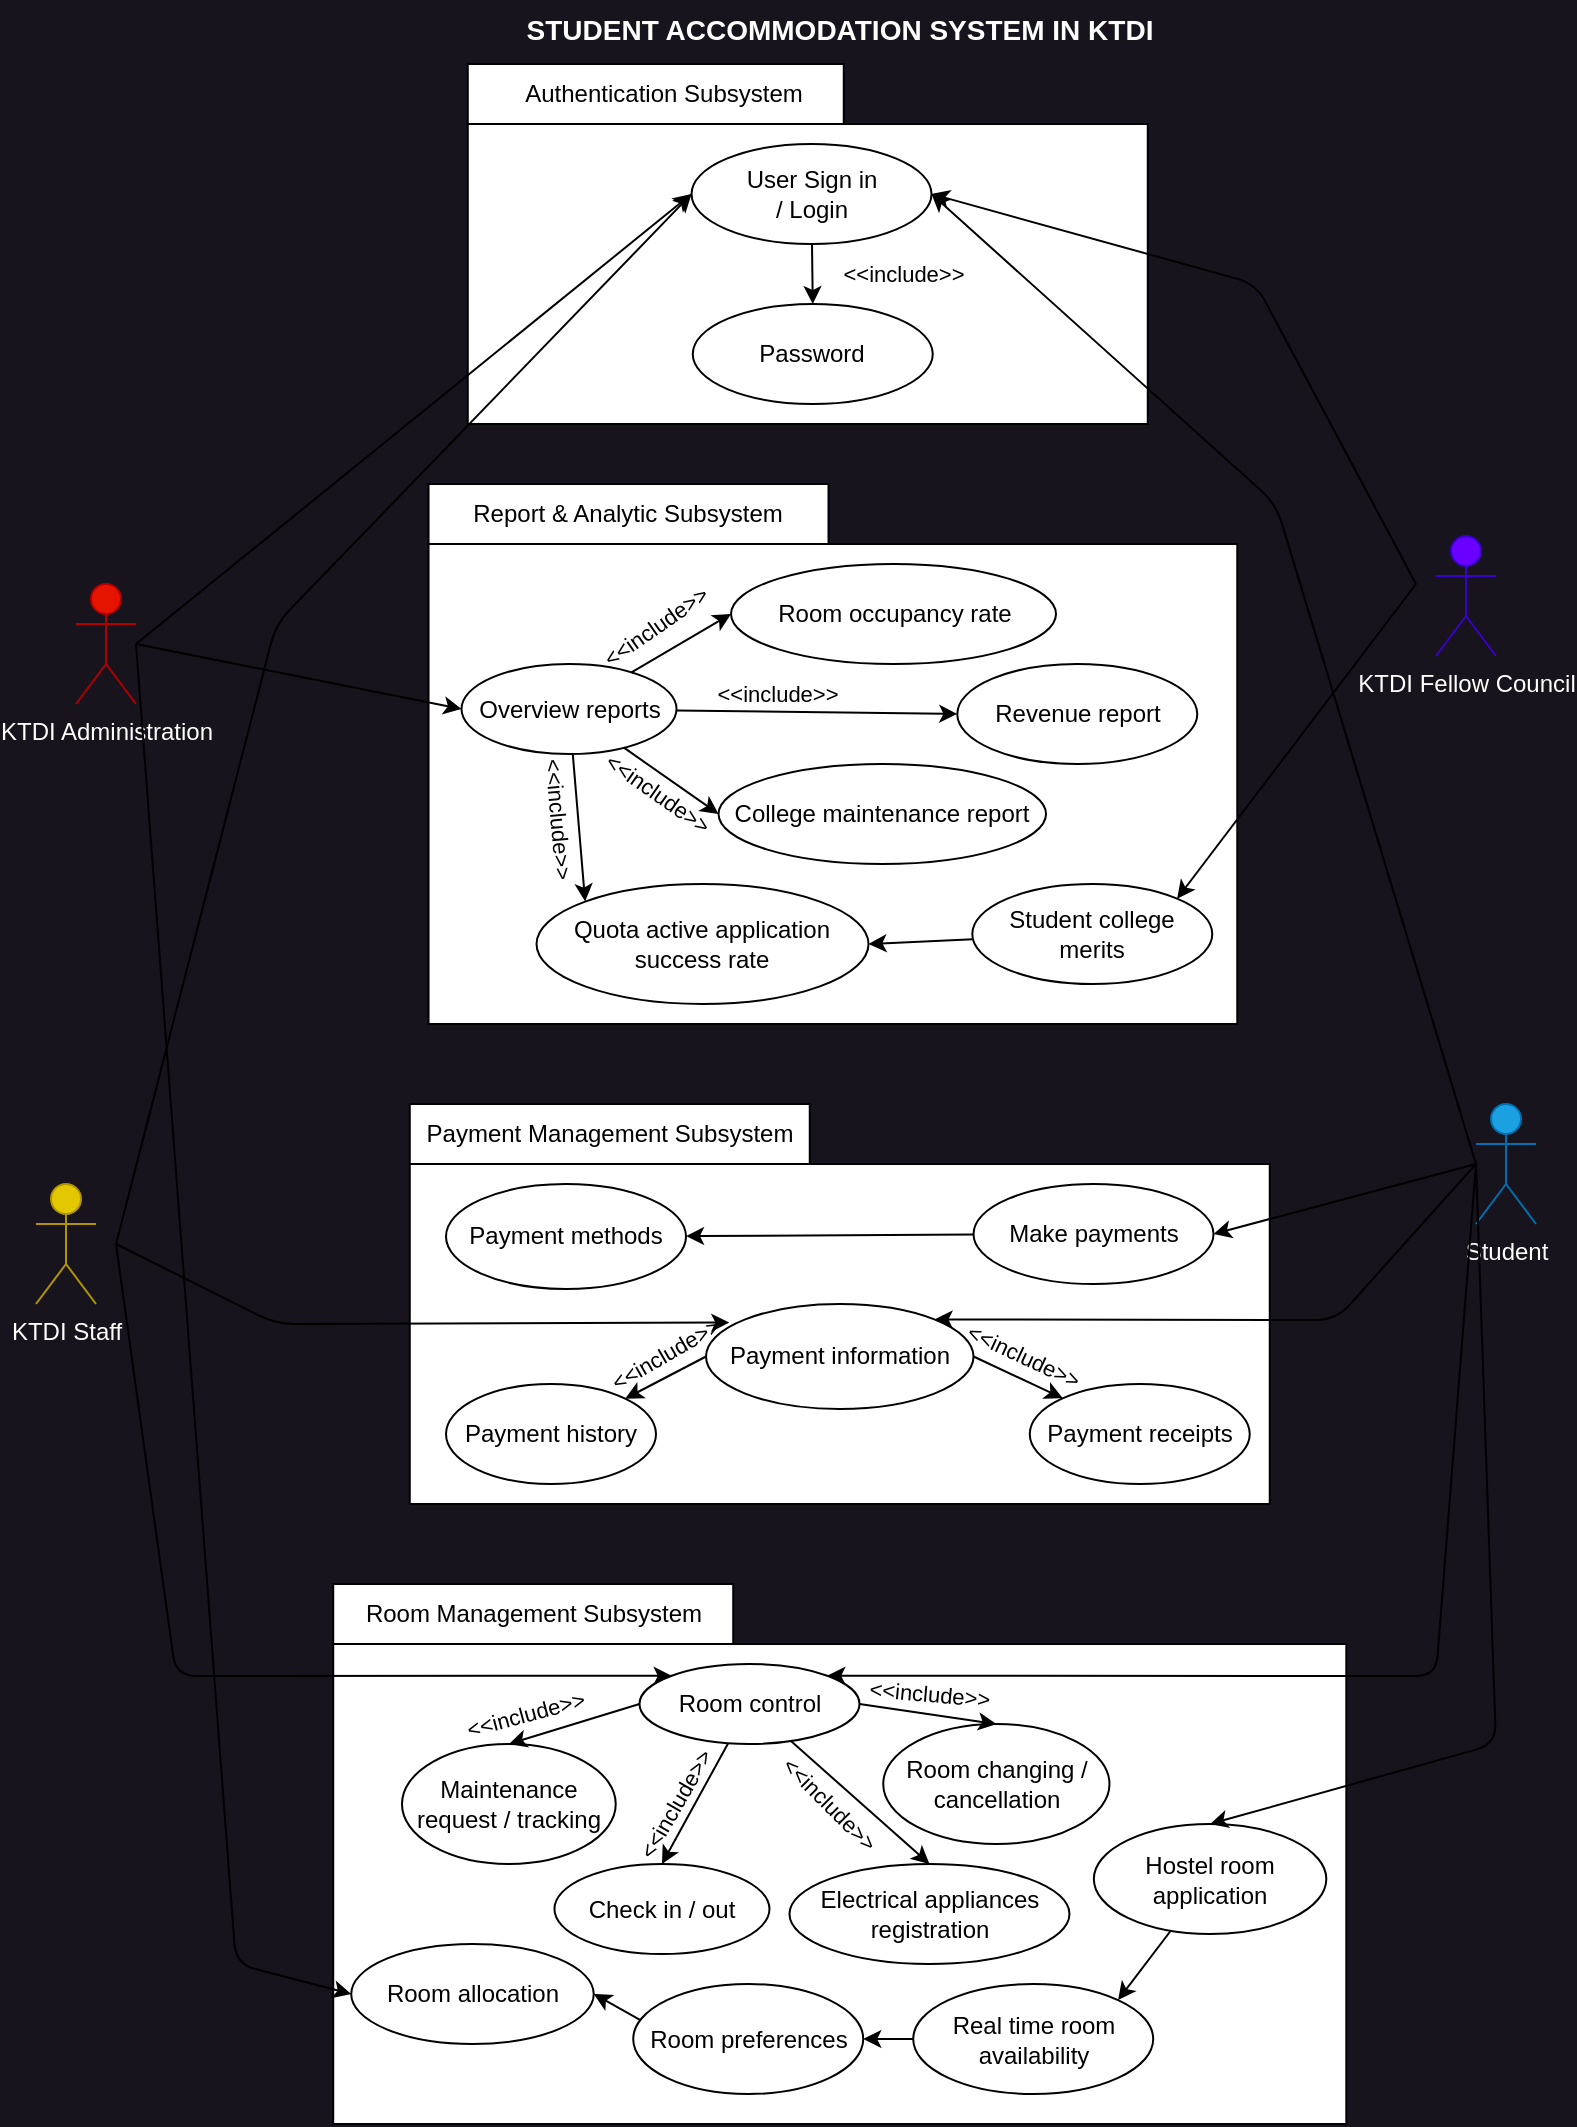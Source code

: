 <mxfile>
    <diagram id="UMS9nKY7Dt_vSzlsI9hF" name="use_case1">
        <mxGraphModel dx="788" dy="440" grid="1" gridSize="10" guides="1" tooltips="1" connect="1" arrows="1" fold="1" page="1" pageScale="1" pageWidth="850" pageHeight="1100" background="#18141D" math="0" shadow="0">
            <root>
                <mxCell id="0"/>
                <mxCell id="1" parent="0"/>
                <mxCell id="bJMHT8rVgH3jV2KobR5U-139" value="" style="shape=folder;fontStyle=1;tabWidth=200;tabHeight=30;tabPosition=left;html=1;boundedLbl=1;" parent="1" vertex="1">
                    <mxGeometry x="246.26" y="260" width="404.38" height="270" as="geometry"/>
                </mxCell>
                <mxCell id="E0ZFKpVbwkk2b9CQsdlB-33" style="edgeStyle=none;html=1;entryX=0;entryY=0.5;entryDx=0;entryDy=0;" parent="1" target="6" edge="1">
                    <mxGeometry relative="1" as="geometry">
                        <mxPoint x="100" y="340" as="sourcePoint"/>
                    </mxGeometry>
                </mxCell>
                <mxCell id="bJMHT8rVgH3jV2KobR5U-130" value="KTDI Administration" style="shape=umlActor;verticalLabelPosition=bottom;verticalAlign=top;html=1;fillColor=#e51400;fontColor=#ffffff;strokeColor=#B20000;" parent="1" vertex="1">
                    <mxGeometry x="70" y="310" width="30" height="60" as="geometry"/>
                </mxCell>
                <mxCell id="bJMHT8rVgH3jV2KobR5U-131" value="KTDI Staff" style="shape=umlActor;verticalLabelPosition=bottom;verticalAlign=top;html=1;fillColor=#e3c800;fontColor=#FFFFFF;strokeColor=#B09500;" parent="1" vertex="1">
                    <mxGeometry x="50" y="610" width="30" height="60" as="geometry"/>
                </mxCell>
                <mxCell id="bJMHT8rVgH3jV2KobR5U-132" value="Student" style="shape=umlActor;verticalLabelPosition=bottom;verticalAlign=top;html=1;fillColor=#1ba1e2;fontColor=#ffffff;strokeColor=#006EAF;" parent="1" vertex="1">
                    <mxGeometry x="770" y="570" width="30" height="60" as="geometry"/>
                </mxCell>
                <mxCell id="bJMHT8rVgH3jV2KobR5U-134" value="" style="shape=folder;fontStyle=1;tabWidth=188;tabHeight=30;tabPosition=left;html=1;boundedLbl=1;" parent="1" vertex="1">
                    <mxGeometry x="265.88" y="50" width="340" height="180" as="geometry"/>
                </mxCell>
                <mxCell id="bJMHT8rVgH3jV2KobR5U-136" value="" style="ellipse;whiteSpace=wrap;html=1;fillColor=none;" parent="1" vertex="1">
                    <mxGeometry x="377.76" y="90" width="120" height="50" as="geometry"/>
                </mxCell>
                <mxCell id="bJMHT8rVgH3jV2KobR5U-137" value="Authentication Subsystem" style="text;html=1;strokeColor=none;fillColor=none;align=center;verticalAlign=middle;whiteSpace=wrap;rounded=0;" parent="1" vertex="1">
                    <mxGeometry x="264" y="50" width="200" height="30" as="geometry"/>
                </mxCell>
                <mxCell id="bJMHT8rVgH3jV2KobR5U-140" value="Report &amp;amp; Analytic Subsystem" style="text;html=1;strokeColor=none;fillColor=none;align=center;verticalAlign=middle;whiteSpace=wrap;rounded=0;" parent="1" vertex="1">
                    <mxGeometry x="245.64" y="260" width="200" height="30" as="geometry"/>
                </mxCell>
                <mxCell id="bJMHT8rVgH3jV2KobR5U-141" value="" style="shape=folder;fontStyle=1;tabWidth=200;tabHeight=30;tabPosition=left;html=1;boundedLbl=1;" parent="1" vertex="1">
                    <mxGeometry x="198.61" y="810" width="506.55" height="270" as="geometry"/>
                </mxCell>
                <mxCell id="bJMHT8rVgH3jV2KobR5U-142" value="Room Management Subsystem" style="text;html=1;strokeColor=none;fillColor=none;align=center;verticalAlign=middle;whiteSpace=wrap;rounded=0;" parent="1" vertex="1">
                    <mxGeometry x="198.61" y="810" width="200" height="30" as="geometry"/>
                </mxCell>
                <mxCell id="bJMHT8rVgH3jV2KobR5U-143" value="" style="shape=folder;fontStyle=1;tabWidth=200;tabHeight=30;tabPosition=left;html=1;boundedLbl=1;" parent="1" vertex="1">
                    <mxGeometry x="236.88" y="570" width="430" height="200" as="geometry"/>
                </mxCell>
                <mxCell id="bJMHT8rVgH3jV2KobR5U-144" value="Payment Management Subsystem" style="text;html=1;strokeColor=none;fillColor=none;align=center;verticalAlign=middle;whiteSpace=wrap;rounded=0;" parent="1" vertex="1">
                    <mxGeometry x="236.88" y="570" width="200" height="30" as="geometry"/>
                </mxCell>
                <mxCell id="E0ZFKpVbwkk2b9CQsdlB-30" style="edgeStyle=none;html=1;entryX=0.5;entryY=0;entryDx=0;entryDy=0;" parent="1" target="bJMHT8rVgH3jV2KobR5U-150" edge="1">
                    <mxGeometry relative="1" as="geometry">
                        <mxPoint x="438" y="140" as="sourcePoint"/>
                    </mxGeometry>
                </mxCell>
                <mxCell id="bJMHT8rVgH3jV2KobR5U-146" value="User Sign in / Login" style="text;html=1;strokeColor=none;fillColor=none;align=center;verticalAlign=middle;whiteSpace=wrap;rounded=0;" parent="1" vertex="1">
                    <mxGeometry x="402.76" y="100" width="70" height="30" as="geometry"/>
                </mxCell>
                <mxCell id="bJMHT8rVgH3jV2KobR5U-150" value="" style="ellipse;whiteSpace=wrap;html=1;fillColor=none;movable=1;resizable=1;rotatable=1;deletable=1;editable=1;connectable=1;" parent="1" vertex="1">
                    <mxGeometry x="378.38" y="170" width="120" height="50" as="geometry"/>
                </mxCell>
                <mxCell id="bJMHT8rVgH3jV2KobR5U-151" value="Password" style="text;html=1;strokeColor=none;fillColor=none;align=center;verticalAlign=middle;whiteSpace=wrap;rounded=0;movable=1;resizable=1;rotatable=1;deletable=1;editable=1;connectable=1;" parent="1" vertex="1">
                    <mxGeometry x="402.76" y="180" width="70" height="30" as="geometry"/>
                </mxCell>
                <mxCell id="bJMHT8rVgH3jV2KobR5U-153" value="" style="edgeStyle=none;html=1;" parent="1" source="bJMHT8rVgH3jV2KobR5U-154" target="bJMHT8rVgH3jV2KobR5U-173" edge="1">
                    <mxGeometry relative="1" as="geometry"/>
                </mxCell>
                <mxCell id="bJMHT8rVgH3jV2KobR5U-154" value="Make payments" style="ellipse;whiteSpace=wrap;html=1;fillColor=none;" parent="1" vertex="1">
                    <mxGeometry x="518.76" y="610" width="120" height="50" as="geometry"/>
                </mxCell>
                <mxCell id="bJMHT8rVgH3jV2KobR5U-155" value="&amp;lt;&amp;lt;include&amp;gt;&amp;gt;" style="text;html=1;strokeColor=none;fillColor=none;align=center;verticalAlign=middle;whiteSpace=wrap;rounded=0;fontSize=11;rotation=0;" parent="1" vertex="1">
                    <mxGeometry x="454" y="140" width="60" height="30" as="geometry"/>
                </mxCell>
                <mxCell id="bJMHT8rVgH3jV2KobR5U-166" value="Room occupancy rate" style="ellipse;whiteSpace=wrap;html=1;fillColor=none;" parent="1" vertex="1">
                    <mxGeometry x="397.51" y="300" width="162.5" height="50" as="geometry"/>
                </mxCell>
                <mxCell id="bJMHT8rVgH3jV2KobR5U-167" value="" style="edgeStyle=none;html=1;exitX=1;exitY=0.5;exitDx=0;exitDy=0;" parent="1" source="bJMHT8rVgH3jV2KobR5U-187" target="bJMHT8rVgH3jV2KobR5U-171" edge="1">
                    <mxGeometry relative="1" as="geometry">
                        <mxPoint x="443.871" y="723.289" as="sourcePoint"/>
                    </mxGeometry>
                </mxCell>
                <mxCell id="bJMHT8rVgH3jV2KobR5U-169" value="Check in / out" style="ellipse;whiteSpace=wrap;html=1;" parent="1" vertex="1">
                    <mxGeometry x="309.23" y="950" width="107.51" height="45" as="geometry"/>
                </mxCell>
                <mxCell id="bJMHT8rVgH3jV2KobR5U-171" value="Payment receipts" style="ellipse;whiteSpace=wrap;html=1;fillColor=none;" parent="1" vertex="1">
                    <mxGeometry x="546.88" y="710" width="110" height="50" as="geometry"/>
                </mxCell>
                <mxCell id="bJMHT8rVgH3jV2KobR5U-173" value="Payment methods" style="ellipse;whiteSpace=wrap;html=1;fillColor=none;" parent="1" vertex="1">
                    <mxGeometry x="255" y="610" width="120" height="52.5" as="geometry"/>
                </mxCell>
                <mxCell id="bJMHT8rVgH3jV2KobR5U-174" value="Maintenance request / tracking" style="ellipse;whiteSpace=wrap;html=1;" parent="1" vertex="1">
                    <mxGeometry x="232.99" y="890" width="106.88" height="60" as="geometry"/>
                </mxCell>
                <mxCell id="bJMHT8rVgH3jV2KobR5U-175" value="College maintenance report" style="ellipse;whiteSpace=wrap;html=1;fillColor=none;" parent="1" vertex="1">
                    <mxGeometry x="391.27" y="400" width="163.75" height="50" as="geometry"/>
                </mxCell>
                <mxCell id="bJMHT8rVgH3jV2KobR5U-178" value="Payment history" style="ellipse;whiteSpace=wrap;html=1;fillColor=none;" parent="1" vertex="1">
                    <mxGeometry x="255" y="710" width="105" height="50" as="geometry"/>
                </mxCell>
                <mxCell id="bJMHT8rVgH3jV2KobR5U-182" value="Revenue report" style="ellipse;whiteSpace=wrap;html=1;fillColor=none;" parent="1" vertex="1">
                    <mxGeometry x="510.64" y="350" width="120" height="50" as="geometry"/>
                </mxCell>
                <mxCell id="13" style="edgeStyle=none;html=1;entryX=1;entryY=0;entryDx=0;entryDy=0;exitX=0;exitY=0.5;exitDx=0;exitDy=0;" parent="1" source="bJMHT8rVgH3jV2KobR5U-187" target="bJMHT8rVgH3jV2KobR5U-178" edge="1">
                    <mxGeometry relative="1" as="geometry"/>
                </mxCell>
                <mxCell id="bJMHT8rVgH3jV2KobR5U-187" value="Payment information" style="ellipse;whiteSpace=wrap;html=1;fillColor=none;" parent="1" vertex="1">
                    <mxGeometry x="385.01" y="670" width="133.75" height="52.5" as="geometry"/>
                </mxCell>
                <mxCell id="7" style="edgeStyle=none;html=1;entryX=0;entryY=0.5;entryDx=0;entryDy=0;" parent="1" source="6" target="bJMHT8rVgH3jV2KobR5U-166" edge="1">
                    <mxGeometry relative="1" as="geometry"/>
                </mxCell>
                <mxCell id="8" style="edgeStyle=none;html=1;entryX=0;entryY=0.5;entryDx=0;entryDy=0;" parent="1" source="6" target="bJMHT8rVgH3jV2KobR5U-175" edge="1">
                    <mxGeometry relative="1" as="geometry"/>
                </mxCell>
                <mxCell id="9" style="edgeStyle=none;html=1;entryX=0;entryY=0.5;entryDx=0;entryDy=0;" parent="1" source="6" target="bJMHT8rVgH3jV2KobR5U-182" edge="1">
                    <mxGeometry relative="1" as="geometry"/>
                </mxCell>
                <mxCell id="E0ZFKpVbwkk2b9CQsdlB-41" style="edgeStyle=none;html=1;entryX=0;entryY=0;entryDx=0;entryDy=0;" parent="1" source="6" target="E0ZFKpVbwkk2b9CQsdlB-40" edge="1">
                    <mxGeometry relative="1" as="geometry"/>
                </mxCell>
                <mxCell id="6" value="Overview reports" style="ellipse;whiteSpace=wrap;html=1;" parent="1" vertex="1">
                    <mxGeometry x="262.76" y="350" width="107.5" height="45" as="geometry"/>
                </mxCell>
                <mxCell id="10" value="&amp;lt;&amp;lt;include&amp;gt;&amp;gt;" style="text;html=1;strokeColor=none;fillColor=none;align=center;verticalAlign=middle;whiteSpace=wrap;rounded=0;fontSize=11;rotation=-35;" parent="1" vertex="1">
                    <mxGeometry x="330.26" y="316" width="60" height="30" as="geometry"/>
                </mxCell>
                <mxCell id="11" value="&amp;lt;&amp;lt;include&amp;gt;&amp;gt;" style="text;html=1;strokeColor=none;fillColor=none;align=center;verticalAlign=middle;whiteSpace=wrap;rounded=0;fontSize=11;rotation=0;" parent="1" vertex="1">
                    <mxGeometry x="391.27" y="350" width="60" height="30" as="geometry"/>
                </mxCell>
                <mxCell id="12" value="&amp;lt;&amp;lt;include&amp;gt;&amp;gt;" style="text;html=1;strokeColor=none;fillColor=none;align=center;verticalAlign=middle;whiteSpace=wrap;rounded=0;fontSize=11;rotation=35;" parent="1" vertex="1">
                    <mxGeometry x="331.27" y="400" width="60" height="30" as="geometry"/>
                </mxCell>
                <mxCell id="15" value="&amp;lt;&amp;lt;include&amp;gt;&amp;gt;" style="text;html=1;strokeColor=none;fillColor=none;align=center;verticalAlign=middle;whiteSpace=wrap;rounded=0;fontSize=11;rotation=-30;" parent="1" vertex="1">
                    <mxGeometry x="334.88" y="680" width="60" height="30" as="geometry"/>
                </mxCell>
                <mxCell id="16" value="&amp;lt;&amp;lt;include&amp;gt;&amp;gt;" style="text;html=1;strokeColor=none;fillColor=none;align=center;verticalAlign=middle;whiteSpace=wrap;rounded=0;fontSize=11;rotation=25;" parent="1" vertex="1">
                    <mxGeometry x="513.76" y="681" width="60" height="30" as="geometry"/>
                </mxCell>
                <mxCell id="20" style="edgeStyle=none;html=1;entryX=0.5;entryY=0;entryDx=0;entryDy=0;" parent="1" target="bJMHT8rVgH3jV2KobR5U-174" edge="1">
                    <mxGeometry relative="1" as="geometry">
                        <mxPoint x="351.74" y="870" as="sourcePoint"/>
                    </mxGeometry>
                </mxCell>
                <mxCell id="21" style="edgeStyle=none;html=1;entryX=0.5;entryY=0;entryDx=0;entryDy=0;" parent="1" source="17" target="bJMHT8rVgH3jV2KobR5U-169" edge="1">
                    <mxGeometry relative="1" as="geometry"/>
                </mxCell>
                <mxCell id="22" style="edgeStyle=none;html=1;entryX=0.5;entryY=0;entryDx=0;entryDy=0;" parent="1" source="17" target="19" edge="1">
                    <mxGeometry relative="1" as="geometry"/>
                </mxCell>
                <mxCell id="17" value="Room control" style="ellipse;whiteSpace=wrap;html=1;" parent="1" vertex="1">
                    <mxGeometry x="351.75" y="850" width="110" height="40" as="geometry"/>
                </mxCell>
                <mxCell id="18" value="Room changing / cancellation" style="ellipse;whiteSpace=wrap;html=1;" parent="1" vertex="1">
                    <mxGeometry x="473.62" y="880" width="113.12" height="60" as="geometry"/>
                </mxCell>
                <mxCell id="19" value="Electrical appliances registration" style="ellipse;whiteSpace=wrap;html=1;" parent="1" vertex="1">
                    <mxGeometry x="426.74" y="950" width="140" height="50" as="geometry"/>
                </mxCell>
                <mxCell id="23" style="edgeStyle=none;html=1;entryX=0.5;entryY=0;entryDx=0;entryDy=0;exitX=1;exitY=0.5;exitDx=0;exitDy=0;" parent="1" source="17" target="18" edge="1">
                    <mxGeometry relative="1" as="geometry"/>
                </mxCell>
                <mxCell id="24" value="&amp;lt;&amp;lt;include&amp;gt;&amp;gt;" style="text;html=1;strokeColor=none;fillColor=none;align=center;verticalAlign=middle;whiteSpace=wrap;rounded=0;fontSize=11;rotation=45;" parent="1" vertex="1">
                    <mxGeometry x="416.74" y="905" width="60" height="30" as="geometry"/>
                </mxCell>
                <mxCell id="25" value="&amp;lt;&amp;lt;include&amp;gt;&amp;gt;" style="text;html=1;strokeColor=none;fillColor=none;align=center;verticalAlign=middle;whiteSpace=wrap;rounded=0;fontSize=11;rotation=5;" parent="1" vertex="1">
                    <mxGeometry x="466.74" y="850" width="60" height="30" as="geometry"/>
                </mxCell>
                <mxCell id="26" value="&amp;lt;&amp;lt;include&amp;gt;&amp;gt;" style="text;html=1;strokeColor=none;fillColor=none;align=center;verticalAlign=middle;whiteSpace=wrap;rounded=0;fontSize=11;rotation=-60;" parent="1" vertex="1">
                    <mxGeometry x="339.87" y="905" width="60" height="30" as="geometry"/>
                </mxCell>
                <mxCell id="28" value="&amp;lt;&amp;lt;include&amp;gt;&amp;gt;" style="text;html=1;strokeColor=none;fillColor=none;align=center;verticalAlign=middle;whiteSpace=wrap;rounded=0;fontSize=11;rotation=-15;" parent="1" vertex="1">
                    <mxGeometry x="265.49" y="860" width="60" height="30" as="geometry"/>
                </mxCell>
                <mxCell id="E0ZFKpVbwkk2b9CQsdlB-31" style="edgeStyle=none;html=1;entryX=1;entryY=0.5;entryDx=0;entryDy=0;" parent="1" target="bJMHT8rVgH3jV2KobR5U-136" edge="1">
                    <mxGeometry relative="1" as="geometry">
                        <mxPoint x="770" y="600" as="sourcePoint"/>
                        <Array as="points">
                            <mxPoint x="670" y="270"/>
                        </Array>
                    </mxGeometry>
                </mxCell>
                <mxCell id="E0ZFKpVbwkk2b9CQsdlB-32" style="edgeStyle=none;html=1;entryX=0;entryY=0.5;entryDx=0;entryDy=0;" parent="1" target="bJMHT8rVgH3jV2KobR5U-136" edge="1">
                    <mxGeometry relative="1" as="geometry">
                        <mxPoint x="100" y="340" as="sourcePoint"/>
                    </mxGeometry>
                </mxCell>
                <mxCell id="E0ZFKpVbwkk2b9CQsdlB-40" value="Quota active application success rate" style="ellipse;whiteSpace=wrap;html=1;fillColor=none;" parent="1" vertex="1">
                    <mxGeometry x="300.26" y="460" width="166" height="60" as="geometry"/>
                </mxCell>
                <mxCell id="E0ZFKpVbwkk2b9CQsdlB-43" style="edgeStyle=none;html=1;entryX=1;entryY=0.5;entryDx=0;entryDy=0;" parent="1" source="E0ZFKpVbwkk2b9CQsdlB-42" target="E0ZFKpVbwkk2b9CQsdlB-40" edge="1">
                    <mxGeometry relative="1" as="geometry"/>
                </mxCell>
                <mxCell id="E0ZFKpVbwkk2b9CQsdlB-42" value="Student college merits" style="ellipse;whiteSpace=wrap;html=1;fillColor=none;" parent="1" vertex="1">
                    <mxGeometry x="518.14" y="460" width="120" height="50" as="geometry"/>
                </mxCell>
                <mxCell id="E0ZFKpVbwkk2b9CQsdlB-59" value="&amp;lt;&amp;lt;include&amp;gt;&amp;gt;" style="text;html=1;strokeColor=none;fillColor=none;align=center;verticalAlign=middle;whiteSpace=wrap;rounded=0;fontSize=11;rotation=85;" parent="1" vertex="1">
                    <mxGeometry x="281.26" y="413" width="60" height="30" as="geometry"/>
                </mxCell>
                <mxCell id="E0ZFKpVbwkk2b9CQsdlB-66" style="edgeStyle=none;html=1;entryX=1;entryY=0;entryDx=0;entryDy=0;" parent="1" target="E0ZFKpVbwkk2b9CQsdlB-42" edge="1">
                    <mxGeometry relative="1" as="geometry">
                        <mxPoint x="740" y="310" as="sourcePoint"/>
                    </mxGeometry>
                </mxCell>
                <mxCell id="E0ZFKpVbwkk2b9CQsdlB-67" style="edgeStyle=none;html=1;entryX=1;entryY=0.5;entryDx=0;entryDy=0;" parent="1" target="bJMHT8rVgH3jV2KobR5U-136" edge="1">
                    <mxGeometry relative="1" as="geometry">
                        <mxPoint x="740" y="310" as="sourcePoint"/>
                        <Array as="points">
                            <mxPoint x="660" y="160"/>
                        </Array>
                    </mxGeometry>
                </mxCell>
                <mxCell id="E0ZFKpVbwkk2b9CQsdlB-65" value="KTDI Fellow Council" style="shape=umlActor;verticalLabelPosition=bottom;verticalAlign=top;html=1;outlineConnect=0;fillColor=#6a00ff;fontColor=#ffffff;strokeColor=#3700CC;" parent="1" vertex="1">
                    <mxGeometry x="750" y="286" width="30" height="60" as="geometry"/>
                </mxCell>
                <mxCell id="E0ZFKpVbwkk2b9CQsdlB-68" style="edgeStyle=none;html=1;entryX=1;entryY=0.5;entryDx=0;entryDy=0;" parent="1" target="bJMHT8rVgH3jV2KobR5U-154" edge="1">
                    <mxGeometry relative="1" as="geometry">
                        <mxPoint x="770" y="600" as="sourcePoint"/>
                    </mxGeometry>
                </mxCell>
                <mxCell id="E0ZFKpVbwkk2b9CQsdlB-70" style="edgeStyle=none;html=1;entryX=0.087;entryY=0.177;entryDx=0;entryDy=0;entryPerimeter=0;" parent="1" target="bJMHT8rVgH3jV2KobR5U-187" edge="1">
                    <mxGeometry relative="1" as="geometry">
                        <mxPoint x="90" y="640" as="sourcePoint"/>
                        <Array as="points">
                            <mxPoint x="170" y="680"/>
                        </Array>
                    </mxGeometry>
                </mxCell>
                <mxCell id="E0ZFKpVbwkk2b9CQsdlB-71" style="edgeStyle=none;html=1;entryX=1;entryY=0;entryDx=0;entryDy=0;" parent="1" target="bJMHT8rVgH3jV2KobR5U-187" edge="1">
                    <mxGeometry relative="1" as="geometry">
                        <mxPoint x="770" y="600" as="sourcePoint"/>
                        <Array as="points">
                            <mxPoint x="700" y="678"/>
                        </Array>
                    </mxGeometry>
                </mxCell>
                <mxCell id="E0ZFKpVbwkk2b9CQsdlB-74" style="edgeStyle=none;html=1;entryX=0;entryY=0.5;entryDx=0;entryDy=0;" parent="1" target="bJMHT8rVgH3jV2KobR5U-136" edge="1">
                    <mxGeometry relative="1" as="geometry">
                        <mxPoint x="390" y="118.596" as="targetPoint"/>
                        <mxPoint x="90" y="640" as="sourcePoint"/>
                        <Array as="points">
                            <mxPoint x="170" y="330"/>
                        </Array>
                    </mxGeometry>
                </mxCell>
                <mxCell id="D4oXfm0Zomq6TIa_e8fU-32" style="edgeStyle=none;html=1;entryX=1;entryY=0.5;entryDx=0;entryDy=0;" parent="1" source="D4oXfm0Zomq6TIa_e8fU-28" target="D4oXfm0Zomq6TIa_e8fU-29" edge="1">
                    <mxGeometry relative="1" as="geometry"/>
                </mxCell>
                <mxCell id="D4oXfm0Zomq6TIa_e8fU-28" value="Real time room availability" style="ellipse;whiteSpace=wrap;html=1;" parent="1" vertex="1">
                    <mxGeometry x="488.61" y="1010" width="120" height="55" as="geometry"/>
                </mxCell>
                <mxCell id="D4oXfm0Zomq6TIa_e8fU-33" style="edgeStyle=none;html=1;entryX=1;entryY=0.5;entryDx=0;entryDy=0;exitX=0.041;exitY=0.339;exitDx=0;exitDy=0;exitPerimeter=0;" parent="1" source="D4oXfm0Zomq6TIa_e8fU-29" target="D4oXfm0Zomq6TIa_e8fU-30" edge="1">
                    <mxGeometry relative="1" as="geometry"/>
                </mxCell>
                <mxCell id="D4oXfm0Zomq6TIa_e8fU-29" value="Room preferences" style="ellipse;whiteSpace=wrap;html=1;" parent="1" vertex="1">
                    <mxGeometry x="348.61" y="1010" width="115.01" height="55" as="geometry"/>
                </mxCell>
                <mxCell id="D4oXfm0Zomq6TIa_e8fU-30" value="Room allocation" style="ellipse;whiteSpace=wrap;html=1;" parent="1" vertex="1">
                    <mxGeometry x="207.61" y="990" width="121.26" height="50" as="geometry"/>
                </mxCell>
                <mxCell id="1dNcHJPyDsSYfPNajFhj-29" style="edgeStyle=none;html=1;entryX=1;entryY=0;entryDx=0;entryDy=0;" edge="1" parent="1" source="1dNcHJPyDsSYfPNajFhj-28" target="D4oXfm0Zomq6TIa_e8fU-28">
                    <mxGeometry relative="1" as="geometry"/>
                </mxCell>
                <mxCell id="1dNcHJPyDsSYfPNajFhj-28" value="Hostel room application" style="ellipse;whiteSpace=wrap;html=1;" vertex="1" parent="1">
                    <mxGeometry x="578.92" y="930" width="116.24" height="55" as="geometry"/>
                </mxCell>
                <mxCell id="1dNcHJPyDsSYfPNajFhj-30" style="edgeStyle=none;html=1;entryX=0;entryY=0;entryDx=0;entryDy=0;" edge="1" parent="1" target="17">
                    <mxGeometry relative="1" as="geometry">
                        <mxPoint x="90" y="640" as="sourcePoint"/>
                        <Array as="points">
                            <mxPoint x="120" y="856"/>
                        </Array>
                    </mxGeometry>
                </mxCell>
                <mxCell id="1dNcHJPyDsSYfPNajFhj-31" style="edgeStyle=none;html=1;entryX=1;entryY=0;entryDx=0;entryDy=0;" edge="1" parent="1" target="17">
                    <mxGeometry relative="1" as="geometry">
                        <mxPoint x="770" y="600" as="sourcePoint"/>
                        <Array as="points">
                            <mxPoint x="750" y="856"/>
                        </Array>
                    </mxGeometry>
                </mxCell>
                <mxCell id="1dNcHJPyDsSYfPNajFhj-32" style="edgeStyle=none;html=1;entryX=0.5;entryY=0;entryDx=0;entryDy=0;" edge="1" parent="1" target="1dNcHJPyDsSYfPNajFhj-28">
                    <mxGeometry relative="1" as="geometry">
                        <mxPoint x="770" y="600" as="sourcePoint"/>
                        <Array as="points">
                            <mxPoint x="780" y="890"/>
                        </Array>
                    </mxGeometry>
                </mxCell>
                <mxCell id="1dNcHJPyDsSYfPNajFhj-33" style="edgeStyle=none;html=1;entryX=0;entryY=0.5;entryDx=0;entryDy=0;" edge="1" parent="1" target="D4oXfm0Zomq6TIa_e8fU-30">
                    <mxGeometry relative="1" as="geometry">
                        <mxPoint x="100" y="340" as="sourcePoint"/>
                        <Array as="points">
                            <mxPoint x="150" y="1000"/>
                        </Array>
                    </mxGeometry>
                </mxCell>
                <mxCell id="AR3hY_t0IXQOkz2zPapQ-29" value="&lt;span style=&quot;font-size: 14px;&quot;&gt;&lt;b&gt;STUDENT ACCOMMODATION SYSTEM IN KTDI&lt;/b&gt;&lt;/span&gt;" style="text;html=1;strokeColor=none;fillColor=none;align=center;verticalAlign=middle;whiteSpace=wrap;rounded=0;fontColor=#FFFFFF;" vertex="1" parent="1">
                    <mxGeometry x="251.89" y="18" width="400" height="30" as="geometry"/>
                </mxCell>
            </root>
        </mxGraphModel>
    </diagram>
    <diagram id="NnRZtRVn758745x28peL" name="use_case2">
        <mxGraphModel dx="788" dy="440" grid="1" gridSize="10" guides="1" tooltips="1" connect="1" arrows="1" fold="1" page="1" pageScale="1" pageWidth="850" pageHeight="1100" background="#18141D" math="0" shadow="0">
            <root>
                <mxCell id="0"/>
                <mxCell id="1" parent="0"/>
                <mxCell id="RfPGb7pXets1SDkMzB0E-1" value="" style="shape=folder;fontStyle=1;tabWidth=184;tabHeight=30;tabPosition=left;html=1;boundedLbl=1;" parent="1" vertex="1">
                    <mxGeometry x="276.26" y="250" width="313.74" height="250" as="geometry"/>
                </mxCell>
                <mxCell id="vKzY3sRpvV7MnEEaa_Er-1" value="Centralised Dashboard" style="text;html=1;strokeColor=none;fillColor=none;align=center;verticalAlign=middle;whiteSpace=wrap;rounded=0;" parent="1" vertex="1">
                    <mxGeometry x="290" y="250" width="160" height="30" as="geometry"/>
                </mxCell>
                <mxCell id="ZV1XEdicIy7ifHKwJGVC-1" value="Personal Information" style="ellipse;whiteSpace=wrap;html=1;" parent="1" vertex="1">
                    <mxGeometry x="373.13" y="290" width="120" height="50" as="geometry"/>
                </mxCell>
                <mxCell id="REukmoJLGFNgJBGfeCqs-1" value="Tools / Subsystem links" style="ellipse;whiteSpace=wrap;html=1;" parent="1" vertex="1">
                    <mxGeometry x="373.13" y="350" width="125" height="60" as="geometry"/>
                </mxCell>
                <mxCell id="xMTM8t8lKgWKehQb_t7p-2" style="edgeStyle=none;html=1;entryX=0;entryY=0.5;entryDx=0;entryDy=0;" parent="1" source="xMTM8t8lKgWKehQb_t7p-1" target="ZV1XEdicIy7ifHKwJGVC-1" edge="1">
                    <mxGeometry relative="1" as="geometry"/>
                </mxCell>
                <mxCell id="Ywv7Om9EGeuBlmfnPDXz-2" style="edgeStyle=none;html=1;entryX=0;entryY=0.5;entryDx=0;entryDy=0;" parent="1" source="xMTM8t8lKgWKehQb_t7p-1" target="REukmoJLGFNgJBGfeCqs-1" edge="1">
                    <mxGeometry relative="1" as="geometry"/>
                </mxCell>
                <mxCell id="xMTM8t8lKgWKehQb_t7p-1" value="KTDI Administration" style="shape=umlActor;verticalLabelPosition=bottom;verticalAlign=top;html=1;" parent="1" vertex="1">
                    <mxGeometry x="130" y="260" width="30" height="60" as="geometry"/>
                </mxCell>
                <mxCell id="Ywv7Om9EGeuBlmfnPDXz-1" style="edgeStyle=none;html=1;entryX=0;entryY=0.5;entryDx=0;entryDy=0;" parent="1" source="vIgXbAxTlbhbRJTA8lvU-1" target="ZV1XEdicIy7ifHKwJGVC-1" edge="1">
                    <mxGeometry relative="1" as="geometry"/>
                </mxCell>
                <mxCell id="Ywv7Om9EGeuBlmfnPDXz-3" style="edgeStyle=none;html=1;" parent="1" source="vIgXbAxTlbhbRJTA8lvU-1" edge="1">
                    <mxGeometry relative="1" as="geometry">
                        <mxPoint x="370" y="380" as="targetPoint"/>
                    </mxGeometry>
                </mxCell>
                <mxCell id="vIgXbAxTlbhbRJTA8lvU-1" value="KTDI Staff" style="shape=umlActor;verticalLabelPosition=bottom;verticalAlign=top;html=1;" parent="1" vertex="1">
                    <mxGeometry x="130" y="380" width="30" height="60" as="geometry"/>
                </mxCell>
                <mxCell id="D-pRHHTxV_WCXtgz7MWv-2" style="edgeStyle=none;html=1;entryX=1;entryY=0.5;entryDx=0;entryDy=0;" parent="1" source="D-pRHHTxV_WCXtgz7MWv-1" target="ZV1XEdicIy7ifHKwJGVC-1" edge="1">
                    <mxGeometry relative="1" as="geometry"/>
                </mxCell>
                <mxCell id="D-pRHHTxV_WCXtgz7MWv-3" style="edgeStyle=none;html=1;entryX=1;entryY=0.5;entryDx=0;entryDy=0;" parent="1" source="D-pRHHTxV_WCXtgz7MWv-1" target="REukmoJLGFNgJBGfeCqs-1" edge="1">
                    <mxGeometry relative="1" as="geometry"/>
                </mxCell>
                <mxCell id="dJMOS2tQHbw10Aw1Axn4-2" style="edgeStyle=none;html=1;entryX=1;entryY=0.5;entryDx=0;entryDy=0;" parent="1" source="D-pRHHTxV_WCXtgz7MWv-1" target="dJMOS2tQHbw10Aw1Axn4-1" edge="1">
                    <mxGeometry relative="1" as="geometry"/>
                </mxCell>
                <mxCell id="D-pRHHTxV_WCXtgz7MWv-1" value="Student" style="shape=umlActor;verticalLabelPosition=bottom;verticalAlign=top;html=1;" parent="1" vertex="1">
                    <mxGeometry x="690" y="305" width="30" height="60" as="geometry"/>
                </mxCell>
                <mxCell id="L-keXygtFYbw7tPfyjT_-2" style="edgeStyle=none;html=1;entryX=1;entryY=0.5;entryDx=0;entryDy=0;" parent="1" source="L-keXygtFYbw7tPfyjT_-1" target="ZV1XEdicIy7ifHKwJGVC-1" edge="1">
                    <mxGeometry relative="1" as="geometry"/>
                </mxCell>
                <mxCell id="L-keXygtFYbw7tPfyjT_-3" style="edgeStyle=none;html=1;entryX=1;entryY=0.5;entryDx=0;entryDy=0;" parent="1" source="L-keXygtFYbw7tPfyjT_-1" target="REukmoJLGFNgJBGfeCqs-1" edge="1">
                    <mxGeometry relative="1" as="geometry"/>
                </mxCell>
                <mxCell id="L-keXygtFYbw7tPfyjT_-1" value="KTDI Fellow Council" style="shape=umlActor;verticalLabelPosition=bottom;verticalAlign=top;html=1;outlineConnect=0;" parent="1" vertex="1">
                    <mxGeometry x="690" y="440" width="30" height="60" as="geometry"/>
                </mxCell>
                <mxCell id="dJMOS2tQHbw10Aw1Axn4-1" value="Hostel Information" style="ellipse;whiteSpace=wrap;html=1;" parent="1" vertex="1">
                    <mxGeometry x="370.63" y="424" width="125" height="60" as="geometry"/>
                </mxCell>
            </root>
        </mxGraphModel>
    </diagram>
    <diagram id="rMF2I0FMHV4U05aj5x2J" name="sequence_diagram">
        <mxGraphModel dx="788" dy="440" grid="1" gridSize="10" guides="1" tooltips="1" connect="1" arrows="1" fold="1" page="1" pageScale="1" pageWidth="850" pageHeight="1100" math="0" shadow="0">
            <root>
                <mxCell id="0"/>
                <mxCell id="1" parent="0"/>
                <mxCell id="ladoZ8qcWAS8KeLKqnWv-1" value="Student" style="shape=umlActor;verticalLabelPosition=bottom;verticalAlign=top;html=1;fillColor=#1ba1e2;fontColor=#ffffff;strokeColor=#006EAF;" vertex="1" parent="1">
                    <mxGeometry x="30" y="30" width="30" height="60" as="geometry"/>
                </mxCell>
                <mxCell id="ladoZ8qcWAS8KeLKqnWv-2" value="Admin&lt;span style=&quot;color: rgba(0, 0, 0, 0); font-family: monospace; font-size: 0px; text-align: start;&quot;&gt;%3CmxGraphModel%3E%3Croot%3E%3CmxCell%20id%3D%220%22%2F%3E%3CmxCell%20id%3D%221%22%20parent%3D%220%22%2F%3E%3CmxCell%20id%3D%222%22%20value%3D%22Student%22%20style%3D%22shape%3DumlActor%3BverticalLabelPosition%3Dbottom%3BverticalAlign%3Dtop%3Bhtml%3D1%3B%22%20vertex%3D%221%22%20parent%3D%221%22%3E%3CmxGeometry%20x%3D%2230%22%20y%3D%2230%22%20width%3D%2230%22%20height%3D%2260%22%20as%3D%22geometry%22%2F%3E%3C%2FmxCell%3E%3C%2Froot%3E%3C%2FmxGraphModel%3E&lt;/span&gt;" style="shape=umlActor;verticalLabelPosition=bottom;verticalAlign=top;html=1;fillColor=#e51400;fontColor=#ffffff;strokeColor=#B20000;" vertex="1" parent="1">
                    <mxGeometry x="150" y="30" width="30" height="60" as="geometry"/>
                </mxCell>
                <mxCell id="ladoZ8qcWAS8KeLKqnWv-3" value="Staff" style="shape=umlActor;verticalLabelPosition=bottom;verticalAlign=top;html=1;fillColor=#e3c800;fontColor=#000000;strokeColor=#B09500;" vertex="1" parent="1">
                    <mxGeometry x="200" y="30" width="30" height="60" as="geometry"/>
                </mxCell>
                <mxCell id="ladoZ8qcWAS8KeLKqnWv-4" value="Felow" style="shape=umlActor;verticalLabelPosition=bottom;verticalAlign=top;html=1;fillColor=#6a00ff;fontColor=#ffffff;strokeColor=#3700CC;" vertex="1" parent="1">
                    <mxGeometry x="90" y="30" width="30" height="60" as="geometry"/>
                </mxCell>
                <mxCell id="ladoZ8qcWAS8KeLKqnWv-5" value="Student" style="shape=umlActor;verticalLabelPosition=bottom;verticalAlign=top;html=1;fillColor=#1ba1e2;fontColor=#ffffff;strokeColor=#006EAF;" vertex="1" parent="1">
                    <mxGeometry x="30" y="980" width="30" height="60" as="geometry"/>
                </mxCell>
                <mxCell id="ladoZ8qcWAS8KeLKqnWv-6" value="Admin&lt;span style=&quot;color: rgba(0, 0, 0, 0); font-family: monospace; font-size: 0px; text-align: start;&quot;&gt;%3CmxGraphModel%3E%3Croot%3E%3CmxCell%20id%3D%220%22%2F%3E%3CmxCell%20id%3D%221%22%20parent%3D%220%22%2F%3E%3CmxCell%20id%3D%222%22%20value%3D%22Student%22%20style%3D%22shape%3DumlActor%3BverticalLabelPosition%3Dbottom%3BverticalAlign%3Dtop%3Bhtml%3D1%3B%22%20vertex%3D%221%22%20parent%3D%221%22%3E%3CmxGeometry%20x%3D%2230%22%20y%3D%2230%22%20width%3D%2230%22%20height%3D%2260%22%20as%3D%22geometry%22%2F%3E%3C%2FmxCell%3E%3C%2Froot%3E%3C%2FmxGraphModel%3E&lt;/span&gt;" style="shape=umlActor;verticalLabelPosition=bottom;verticalAlign=top;html=1;fillColor=#e51400;fontColor=#ffffff;strokeColor=#B20000;" vertex="1" parent="1">
                    <mxGeometry x="149" y="980" width="30" height="60" as="geometry"/>
                </mxCell>
                <mxCell id="ladoZ8qcWAS8KeLKqnWv-7" value="Staff" style="shape=umlActor;verticalLabelPosition=bottom;verticalAlign=top;html=1;fillColor=#e3c800;fontColor=#FFFFFF;strokeColor=#B09500;" vertex="1" parent="1">
                    <mxGeometry x="199" y="980" width="30" height="60" as="geometry"/>
                </mxCell>
                <mxCell id="ladoZ8qcWAS8KeLKqnWv-8" value="Felow" style="shape=umlActor;verticalLabelPosition=bottom;verticalAlign=top;html=1;fillColor=#6a00ff;fontColor=#ffffff;strokeColor=#3700CC;" vertex="1" parent="1">
                    <mxGeometry x="90" y="980" width="30" height="60" as="geometry"/>
                </mxCell>
                <mxCell id="ladoZ8qcWAS8KeLKqnWv-9" value="" style="rounded=0;whiteSpace=wrap;html=1;" vertex="1" parent="1">
                    <mxGeometry x="42.5" y="150" width="5" height="120" as="geometry"/>
                </mxCell>
                <mxCell id="ladoZ8qcWAS8KeLKqnWv-10" value="Authentication Subsystem" style="rounded=0;whiteSpace=wrap;html=1;shadow=0;" vertex="1" parent="1">
                    <mxGeometry x="280" y="60" width="160" height="30" as="geometry"/>
                </mxCell>
                <mxCell id="ladoZ8qcWAS8KeLKqnWv-11" value="Report &amp;amp; Analytic Subsystem" style="rounded=0;whiteSpace=wrap;html=1;shadow=0;" vertex="1" parent="1">
                    <mxGeometry x="890" y="60" width="160" height="30" as="geometry"/>
                </mxCell>
                <mxCell id="ladoZ8qcWAS8KeLKqnWv-12" value="Payment Management Subsystem" style="rounded=0;whiteSpace=wrap;html=1;shadow=0;" vertex="1" parent="1">
                    <mxGeometry x="680" y="60" width="190" height="30" as="geometry"/>
                </mxCell>
                <mxCell id="ladoZ8qcWAS8KeLKqnWv-13" value="Room Management Subsystem" style="rounded=0;whiteSpace=wrap;html=1;shadow=0;" vertex="1" parent="1">
                    <mxGeometry x="470" y="60" width="190" height="30" as="geometry"/>
                </mxCell>
                <mxCell id="ladoZ8qcWAS8KeLKqnWv-14" value="Centralised Dashboard" style="rounded=0;whiteSpace=wrap;html=1;shadow=0;" vertex="1" parent="1">
                    <mxGeometry x="1140" y="60" width="190" height="30" as="geometry"/>
                </mxCell>
                <mxCell id="ladoZ8qcWAS8KeLKqnWv-15" value="" style="endArrow=classic;html=1;endSize=4;startSize=4;" edge="1" parent="1">
                    <mxGeometry width="50" height="50" relative="1" as="geometry">
                        <mxPoint x="47.5" y="155" as="sourcePoint"/>
                        <mxPoint x="360" y="155" as="targetPoint"/>
                    </mxGeometry>
                </mxCell>
                <mxCell id="ladoZ8qcWAS8KeLKqnWv-16" value="Login as student" style="text;html=1;align=center;verticalAlign=middle;resizable=0;points=[];autosize=1;strokeColor=none;fillColor=none;" vertex="1" parent="1">
                    <mxGeometry x="249.5" y="130" width="110" height="30" as="geometry"/>
                </mxCell>
                <mxCell id="ladoZ8qcWAS8KeLKqnWv-17" value="" style="edgeStyle=none;html=1;entryX=0.5;entryY=0;entryDx=0;entryDy=0;dashed=1;dashPattern=8 8;endArrow=none;endFill=0;startArrow=none;" edge="1" parent="1" source="ladoZ8qcWAS8KeLKqnWv-20">
                    <mxGeometry relative="1" as="geometry">
                        <mxPoint x="359.41" y="90" as="sourcePoint"/>
                        <mxPoint x="359.41" y="170" as="targetPoint"/>
                    </mxGeometry>
                </mxCell>
                <mxCell id="ladoZ8qcWAS8KeLKqnWv-18" value="" style="edgeStyle=none;html=1;dashed=1;dashPattern=8 8;endArrow=none;endFill=0;" edge="1" parent="1" source="ladoZ8qcWAS8KeLKqnWv-1">
                    <mxGeometry relative="1" as="geometry">
                        <mxPoint x="44.41" y="100" as="sourcePoint"/>
                        <mxPoint x="45" y="150" as="targetPoint"/>
                    </mxGeometry>
                </mxCell>
                <mxCell id="ladoZ8qcWAS8KeLKqnWv-19" value="" style="edgeStyle=none;html=1;entryX=0.5;entryY=0;entryDx=0;entryDy=0;dashed=1;dashPattern=8 8;endArrow=none;endFill=0;" edge="1" parent="1">
                    <mxGeometry relative="1" as="geometry">
                        <mxPoint x="361.41" y="90" as="sourcePoint"/>
                        <mxPoint x="362.0" y="154.0" as="targetPoint"/>
                    </mxGeometry>
                </mxCell>
                <mxCell id="ladoZ8qcWAS8KeLKqnWv-20" value="" style="rounded=0;whiteSpace=wrap;html=1;" vertex="1" parent="1">
                    <mxGeometry x="359.5" y="153" width="5" height="40" as="geometry"/>
                </mxCell>
                <mxCell id="ladoZ8qcWAS8KeLKqnWv-21" value="" style="edgeStyle=none;html=1;entryX=0.5;entryY=0;entryDx=0;entryDy=0;dashed=1;dashPattern=8 8;endArrow=none;endFill=0;" edge="1" parent="1" target="ladoZ8qcWAS8KeLKqnWv-22">
                    <mxGeometry relative="1" as="geometry">
                        <mxPoint x="561.0" y="93" as="sourcePoint"/>
                        <mxPoint x="562.59" y="157.0" as="targetPoint"/>
                    </mxGeometry>
                </mxCell>
                <mxCell id="ladoZ8qcWAS8KeLKqnWv-22" value="" style="rounded=0;whiteSpace=wrap;html=1;" vertex="1" parent="1">
                    <mxGeometry x="558" y="193" width="5" height="40" as="geometry"/>
                </mxCell>
                <mxCell id="ladoZ8qcWAS8KeLKqnWv-23" value="" style="endArrow=classic;html=1;endSize=4;startSize=4;entryX=0;entryY=0;entryDx=0;entryDy=0;" edge="1" parent="1" target="ladoZ8qcWAS8KeLKqnWv-22">
                    <mxGeometry width="50" height="50" relative="1" as="geometry">
                        <mxPoint x="364.5" y="193" as="sourcePoint"/>
                        <mxPoint x="677" y="193" as="targetPoint"/>
                    </mxGeometry>
                </mxCell>
                <mxCell id="ladoZ8qcWAS8KeLKqnWv-24" value="" style="edgeStyle=none;html=1;dashed=1;dashPattern=8 8;endArrow=none;endFill=0;exitX=0.419;exitY=1.082;exitDx=0;exitDy=0;exitPerimeter=0;entryX=0.5;entryY=0;entryDx=0;entryDy=0;" edge="1" parent="1" source="ladoZ8qcWAS8KeLKqnWv-12" target="ladoZ8qcWAS8KeLKqnWv-27">
                    <mxGeometry relative="1" as="geometry">
                        <mxPoint x="759.5" y="130" as="sourcePoint"/>
                        <mxPoint x="790" y="200" as="targetPoint"/>
                    </mxGeometry>
                </mxCell>
                <mxCell id="ladoZ8qcWAS8KeLKqnWv-25" value="" style="rounded=0;whiteSpace=wrap;html=1;" vertex="1" parent="1">
                    <mxGeometry x="756.5" y="230" width="3.5" height="40" as="geometry"/>
                </mxCell>
                <mxCell id="ladoZ8qcWAS8KeLKqnWv-26" value="" style="endArrow=classic;html=1;endSize=4;startSize=4;entryX=0;entryY=0;entryDx=0;entryDy=0;" edge="1" parent="1" target="ladoZ8qcWAS8KeLKqnWv-25">
                    <mxGeometry width="50" height="50" relative="1" as="geometry">
                        <mxPoint x="563" y="230" as="sourcePoint"/>
                        <mxPoint x="875.5" y="230" as="targetPoint"/>
                    </mxGeometry>
                </mxCell>
                <mxCell id="ladoZ8qcWAS8KeLKqnWv-27" value="" style="rounded=0;whiteSpace=wrap;html=1;" vertex="1" parent="1">
                    <mxGeometry x="756.5" y="230" width="5" height="40" as="geometry"/>
                </mxCell>
                <mxCell id="ladoZ8qcWAS8KeLKqnWv-28" value="" style="edgeStyle=none;html=1;dashed=1;dashPattern=8 8;endArrow=none;endFill=0;exitX=0.419;exitY=1.082;exitDx=0;exitDy=0;exitPerimeter=0;" edge="1" parent="1">
                    <mxGeometry relative="1" as="geometry">
                        <mxPoint x="970.61" y="90" as="sourcePoint"/>
                        <mxPoint x="970" y="340" as="targetPoint"/>
                    </mxGeometry>
                </mxCell>
                <mxCell id="ladoZ8qcWAS8KeLKqnWv-29" value="" style="rounded=0;whiteSpace=wrap;html=1;" vertex="1" parent="1">
                    <mxGeometry x="967.5" y="338" width="5" height="40" as="geometry"/>
                </mxCell>
                <mxCell id="ladoZ8qcWAS8KeLKqnWv-30" value="&lt;span style=&quot;&quot;&gt;&lt;font style=&quot;font-size: 11px;&quot;&gt;Online control&lt;br&gt;Real time room avaibility&lt;br&gt;&lt;/font&gt;&lt;br&gt;&lt;/span&gt;" style="text;html=1;align=center;verticalAlign=middle;resizable=0;points=[];autosize=1;strokeColor=none;fillColor=none;" vertex="1" parent="1">
                    <mxGeometry x="425" y="150" width="140" height="60" as="geometry"/>
                </mxCell>
                <mxCell id="ladoZ8qcWAS8KeLKqnWv-31" value="Make payment&lt;br&gt;Payment information" style="text;html=1;align=center;verticalAlign=middle;resizable=0;points=[];autosize=1;strokeColor=none;fillColor=none;" vertex="1" parent="1">
                    <mxGeometry x="631.5" y="190" width="130" height="40" as="geometry"/>
                </mxCell>
                <mxCell id="ladoZ8qcWAS8KeLKqnWv-32" style="edgeStyle=none;curved=1;html=1;exitX=1;exitY=0.25;exitDx=0;exitDy=0;endArrow=classic;endFill=1;startSize=4;endSize=4;entryX=1;entryY=0.75;entryDx=0;entryDy=0;" edge="1" parent="1">
                    <mxGeometry relative="1" as="geometry">
                        <mxPoint x="761.5" y="259.0" as="targetPoint"/>
                        <Array as="points">
                            <mxPoint x="780" y="230"/>
                            <mxPoint x="790" y="240"/>
                            <mxPoint x="780" y="260"/>
                        </Array>
                        <mxPoint x="761.94" y="239.0" as="sourcePoint"/>
                    </mxGeometry>
                </mxCell>
                <mxCell id="ladoZ8qcWAS8KeLKqnWv-33" value="&lt;font style=&quot;font-size: 8px;&quot;&gt;Payment receipt&lt;/font&gt;" style="text;html=1;align=center;verticalAlign=middle;resizable=0;points=[];autosize=1;strokeColor=none;fillColor=none;" vertex="1" parent="1">
                    <mxGeometry x="772.5" y="210" width="80" height="30" as="geometry"/>
                </mxCell>
                <mxCell id="ladoZ8qcWAS8KeLKqnWv-34" value="" style="edgeStyle=none;html=1;dashed=1;dashPattern=8 8;endArrow=none;endFill=0;entryX=0.5;entryY=0;entryDx=0;entryDy=0;" edge="1" parent="1" target="ladoZ8qcWAS8KeLKqnWv-36">
                    <mxGeometry relative="1" as="geometry">
                        <mxPoint x="104.5" y="90" as="sourcePoint"/>
                        <mxPoint x="105" y="270" as="targetPoint"/>
                    </mxGeometry>
                </mxCell>
                <mxCell id="ladoZ8qcWAS8KeLKqnWv-35" value="" style="endArrow=classic;html=1;endSize=4;startSize=4;exitX=1.5;exitY=0.022;exitDx=0;exitDy=0;exitPerimeter=0;entryX=0;entryY=0;entryDx=0;entryDy=0;" edge="1" parent="1" target="ladoZ8qcWAS8KeLKqnWv-29">
                    <mxGeometry width="50" height="50" relative="1" as="geometry">
                        <mxPoint x="365" y="338" as="sourcePoint"/>
                        <mxPoint x="930" y="339" as="targetPoint"/>
                    </mxGeometry>
                </mxCell>
                <mxCell id="ladoZ8qcWAS8KeLKqnWv-36" value="" style="rounded=0;whiteSpace=wrap;html=1;" vertex="1" parent="1">
                    <mxGeometry x="102.5" y="300" width="5" height="80" as="geometry"/>
                </mxCell>
                <mxCell id="ladoZ8qcWAS8KeLKqnWv-37" value="" style="endArrow=classic;html=1;endSize=4;startSize=4;" edge="1" parent="1">
                    <mxGeometry width="50" height="50" relative="1" as="geometry">
                        <mxPoint x="107.5" y="299.5" as="sourcePoint"/>
                        <mxPoint x="360" y="300" as="targetPoint"/>
                    </mxGeometry>
                </mxCell>
                <mxCell id="ladoZ8qcWAS8KeLKqnWv-38" value="" style="edgeStyle=none;html=1;dashed=1;dashPattern=8 8;endArrow=none;endFill=0;" edge="1" parent="1">
                    <mxGeometry relative="1" as="geometry">
                        <mxPoint x="361.5" y="193" as="sourcePoint"/>
                        <mxPoint x="362.0" y="303" as="targetPoint"/>
                    </mxGeometry>
                </mxCell>
                <mxCell id="ladoZ8qcWAS8KeLKqnWv-39" value="" style="rounded=0;whiteSpace=wrap;html=1;" vertex="1" parent="1">
                    <mxGeometry x="359.5" y="298" width="5" height="40" as="geometry"/>
                </mxCell>
                <mxCell id="ladoZ8qcWAS8KeLKqnWv-40" value="&lt;span style=&quot;color: rgb(0, 0, 0); font-family: Helvetica; font-size: 12px; font-style: normal; font-variant-ligatures: normal; font-variant-caps: normal; font-weight: 400; letter-spacing: normal; orphans: 2; text-align: center; text-indent: 0px; text-transform: none; widows: 2; word-spacing: 0px; -webkit-text-stroke-width: 0px; background-color: rgb(251, 251, 251); text-decoration-thickness: initial; text-decoration-style: initial; text-decoration-color: initial; float: none; display: inline !important;&quot;&gt;Login as Fellow/JKM&lt;/span&gt;" style="text;whiteSpace=wrap;html=1;fontSize=8;" vertex="1" parent="1">
                    <mxGeometry x="244.5" y="275" width="120" height="40" as="geometry"/>
                </mxCell>
                <mxCell id="ladoZ8qcWAS8KeLKqnWv-41" value="&lt;span style=&quot;color: rgb(0, 0, 0); font-family: Helvetica; font-size: 12px; font-style: normal; font-variant-ligatures: normal; font-variant-caps: normal; font-weight: 400; letter-spacing: normal; orphans: 2; text-align: center; text-indent: 0px; text-transform: none; widows: 2; word-spacing: 0px; -webkit-text-stroke-width: 0px; background-color: rgb(251, 251, 251); text-decoration-thickness: initial; text-decoration-style: initial; text-decoration-color: initial; float: none; display: inline !important;&quot;&gt;Student college merits&lt;/span&gt;" style="text;whiteSpace=wrap;html=1;fontSize=8;" vertex="1" parent="1">
                    <mxGeometry x="840" y="315" width="150" height="40" as="geometry"/>
                </mxCell>
                <mxCell id="ladoZ8qcWAS8KeLKqnWv-42" style="edgeStyle=none;curved=1;html=1;exitX=1;exitY=0.25;exitDx=0;exitDy=0;endArrow=classic;endFill=1;startSize=4;endSize=4;entryX=1;entryY=0.75;entryDx=0;entryDy=0;" edge="1" parent="1">
                    <mxGeometry relative="1" as="geometry">
                        <mxPoint x="972.5" y="367" as="targetPoint"/>
                        <Array as="points">
                            <mxPoint x="991" y="338"/>
                            <mxPoint x="1001" y="348"/>
                            <mxPoint x="991" y="368"/>
                        </Array>
                        <mxPoint x="972.94" y="347" as="sourcePoint"/>
                    </mxGeometry>
                </mxCell>
                <mxCell id="ladoZ8qcWAS8KeLKqnWv-43" value="&lt;span style=&quot;&quot;&gt;Quota active application &lt;br&gt;success rate&lt;/span&gt;" style="text;html=1;align=center;verticalAlign=middle;resizable=0;points=[];autosize=1;strokeColor=none;fillColor=none;" vertex="1" parent="1">
                    <mxGeometry x="990" y="338" width="150" height="40" as="geometry"/>
                </mxCell>
                <mxCell id="ladoZ8qcWAS8KeLKqnWv-44" value="" style="rounded=0;whiteSpace=wrap;html=1;" vertex="1" parent="1">
                    <mxGeometry x="162.5" y="430" width="5" height="130" as="geometry"/>
                </mxCell>
                <mxCell id="ladoZ8qcWAS8KeLKqnWv-45" value="" style="endArrow=classic;html=1;endSize=4;startSize=4;" edge="1" parent="1">
                    <mxGeometry width="50" height="50" relative="1" as="geometry">
                        <mxPoint x="167.5" y="439" as="sourcePoint"/>
                        <mxPoint x="360" y="440" as="targetPoint"/>
                    </mxGeometry>
                </mxCell>
                <mxCell id="ladoZ8qcWAS8KeLKqnWv-46" value="" style="rounded=0;whiteSpace=wrap;html=1;" vertex="1" parent="1">
                    <mxGeometry x="359.5" y="438" width="5" height="40" as="geometry"/>
                </mxCell>
                <mxCell id="ladoZ8qcWAS8KeLKqnWv-47" value="&lt;span style=&quot;color: rgb(0, 0, 0); font-family: Helvetica; font-size: 12px; font-style: normal; font-variant-ligatures: normal; font-variant-caps: normal; font-weight: 400; letter-spacing: normal; orphans: 2; text-align: center; text-indent: 0px; text-transform: none; widows: 2; word-spacing: 0px; -webkit-text-stroke-width: 0px; background-color: rgb(251, 251, 251); text-decoration-thickness: initial; text-decoration-style: initial; text-decoration-color: initial; float: none; display: inline !important;&quot;&gt;Login as Admin&lt;/span&gt;" style="text;whiteSpace=wrap;html=1;fontSize=8;" vertex="1" parent="1">
                    <mxGeometry x="270" y="410" width="120" height="40" as="geometry"/>
                </mxCell>
                <mxCell id="ladoZ8qcWAS8KeLKqnWv-48" value="" style="edgeStyle=none;html=1;dashed=1;dashPattern=8 8;endArrow=none;endFill=0;entryX=0.5;entryY=0;entryDx=0;entryDy=0;" edge="1" parent="1" target="ladoZ8qcWAS8KeLKqnWv-44">
                    <mxGeometry relative="1" as="geometry">
                        <mxPoint x="165" y="90" as="sourcePoint"/>
                        <mxPoint x="165.5" y="270" as="targetPoint"/>
                    </mxGeometry>
                </mxCell>
                <mxCell id="ladoZ8qcWAS8KeLKqnWv-49" value="" style="edgeStyle=none;html=1;dashed=1;dashPattern=8 8;endArrow=none;endFill=0;" edge="1" parent="1">
                    <mxGeometry relative="1" as="geometry">
                        <mxPoint x="361.5" y="339.0" as="sourcePoint"/>
                        <mxPoint x="362.0" y="439" as="targetPoint"/>
                    </mxGeometry>
                </mxCell>
                <mxCell id="ladoZ8qcWAS8KeLKqnWv-50" value="" style="edgeStyle=none;html=1;entryX=0.5;entryY=0;entryDx=0;entryDy=0;dashed=1;dashPattern=8 8;endArrow=none;endFill=0;" edge="1" parent="1" target="ladoZ8qcWAS8KeLKqnWv-51">
                    <mxGeometry relative="1" as="geometry">
                        <mxPoint x="561.0" y="238" as="sourcePoint"/>
                        <mxPoint x="562.59" y="302.0" as="targetPoint"/>
                    </mxGeometry>
                </mxCell>
                <mxCell id="ladoZ8qcWAS8KeLKqnWv-51" value="" style="rounded=0;whiteSpace=wrap;html=1;" vertex="1" parent="1">
                    <mxGeometry x="558" y="478" width="5" height="40" as="geometry"/>
                </mxCell>
                <mxCell id="ladoZ8qcWAS8KeLKqnWv-52" value="" style="edgeStyle=none;html=1;entryX=0.5;entryY=0;entryDx=0;entryDy=0;dashed=1;dashPattern=8 8;endArrow=none;endFill=0;startArrow=none;" edge="1" parent="1">
                    <mxGeometry relative="1" as="geometry">
                        <mxPoint x="359.59" y="454.104" as="sourcePoint"/>
                        <mxPoint x="359.5" y="454" as="targetPoint"/>
                    </mxGeometry>
                </mxCell>
                <mxCell id="ladoZ8qcWAS8KeLKqnWv-53" value="" style="endArrow=classic;html=1;endSize=4;startSize=4;entryX=0;entryY=0;entryDx=0;entryDy=0;" edge="1" parent="1">
                    <mxGeometry width="50" height="50" relative="1" as="geometry">
                        <mxPoint x="364.59" y="477" as="sourcePoint"/>
                        <mxPoint x="558.09" y="477" as="targetPoint"/>
                    </mxGeometry>
                </mxCell>
                <mxCell id="ladoZ8qcWAS8KeLKqnWv-54" value="&lt;span style=&quot;color: rgb(0, 0, 0); font-family: Helvetica; font-size: 12px; font-style: normal; font-variant-ligatures: normal; font-variant-caps: normal; font-weight: 400; letter-spacing: normal; orphans: 2; text-align: center; text-indent: 0px; text-transform: none; widows: 2; word-spacing: 0px; -webkit-text-stroke-width: 0px; background-color: rgb(251, 251, 251); text-decoration-thickness: initial; text-decoration-style: initial; text-decoration-color: initial; float: none; display: inline !important;&quot;&gt;Room allocation&lt;/span&gt;" style="text;whiteSpace=wrap;html=1;fontSize=8;" vertex="1" parent="1">
                    <mxGeometry x="460" y="450" width="120" height="40" as="geometry"/>
                </mxCell>
                <mxCell id="ladoZ8qcWAS8KeLKqnWv-55" value="" style="edgeStyle=none;html=1;dashed=1;dashPattern=8 8;endArrow=none;endFill=0;exitX=0.419;exitY=1.082;exitDx=0;exitDy=0;exitPerimeter=0;entryX=0.5;entryY=0;entryDx=0;entryDy=0;" edge="1" parent="1" target="ladoZ8qcWAS8KeLKqnWv-94">
                    <mxGeometry relative="1" as="geometry">
                        <mxPoint x="970.61" y="378" as="sourcePoint"/>
                        <mxPoint x="970" y="628" as="targetPoint"/>
                    </mxGeometry>
                </mxCell>
                <mxCell id="ladoZ8qcWAS8KeLKqnWv-56" value="" style="rounded=0;whiteSpace=wrap;html=1;" vertex="1" parent="1">
                    <mxGeometry x="967.5" y="516" width="5" height="40" as="geometry"/>
                </mxCell>
                <mxCell id="ladoZ8qcWAS8KeLKqnWv-57" value="" style="edgeStyle=none;html=1;entryX=0.5;entryY=0;entryDx=0;entryDy=0;dashed=1;dashPattern=8 8;endArrow=none;endFill=0;startArrow=none;" edge="1" parent="1">
                    <mxGeometry relative="1" as="geometry">
                        <mxPoint x="558.09" y="494.104" as="sourcePoint"/>
                        <mxPoint x="558" y="494" as="targetPoint"/>
                    </mxGeometry>
                </mxCell>
                <mxCell id="ladoZ8qcWAS8KeLKqnWv-58" value="" style="endArrow=classic;html=1;endSize=4;startSize=4;entryX=0.25;entryY=0;entryDx=0;entryDy=0;" edge="1" parent="1" target="ladoZ8qcWAS8KeLKqnWv-56">
                    <mxGeometry width="50" height="50" relative="1" as="geometry">
                        <mxPoint x="563.09" y="517" as="sourcePoint"/>
                        <mxPoint x="950" y="517" as="targetPoint"/>
                    </mxGeometry>
                </mxCell>
                <mxCell id="ladoZ8qcWAS8KeLKqnWv-59" value="&lt;span style=&quot;font-size: 12px; text-align: center;&quot;&gt;Overview reports&lt;/span&gt;" style="text;whiteSpace=wrap;html=1;fontSize=8;" vertex="1" parent="1">
                    <mxGeometry x="870" y="490" width="120" height="40" as="geometry"/>
                </mxCell>
                <mxCell id="ladoZ8qcWAS8KeLKqnWv-60" style="edgeStyle=none;curved=1;html=1;exitX=0;exitY=1;exitDx=0;exitDy=0;endArrow=classic;endFill=1;startSize=4;endSize=4;dashed=1;" edge="1" parent="1" source="ladoZ8qcWAS8KeLKqnWv-27">
                    <mxGeometry relative="1" as="geometry">
                        <mxPoint x="47.5" y="265" as="targetPoint"/>
                        <mxPoint x="965" y="270" as="sourcePoint"/>
                    </mxGeometry>
                </mxCell>
                <mxCell id="ladoZ8qcWAS8KeLKqnWv-61" value="" style="edgeStyle=none;html=1;dashed=1;dashPattern=8 8;endArrow=none;endFill=0;exitX=0.25;exitY=1;exitDx=0;exitDy=0;entryX=0.5;entryY=0;entryDx=0;entryDy=0;entryPerimeter=0;" edge="1" parent="1" source="ladoZ8qcWAS8KeLKqnWv-9" target="ladoZ8qcWAS8KeLKqnWv-5">
                    <mxGeometry relative="1" as="geometry">
                        <mxPoint x="44.58" y="550" as="sourcePoint"/>
                        <mxPoint x="45" y="970" as="targetPoint"/>
                    </mxGeometry>
                </mxCell>
                <mxCell id="ladoZ8qcWAS8KeLKqnWv-62" style="edgeStyle=none;curved=1;html=1;exitX=0;exitY=1;exitDx=0;exitDy=0;endArrow=classic;endFill=1;startSize=4;endSize=4;dashed=1;" edge="1" parent="1">
                    <mxGeometry relative="1" as="geometry">
                        <mxPoint x="110" y="378" as="targetPoint"/>
                        <mxPoint x="967.5" y="378" as="sourcePoint"/>
                    </mxGeometry>
                </mxCell>
                <mxCell id="ladoZ8qcWAS8KeLKqnWv-63" value="" style="edgeStyle=none;html=1;dashed=1;dashPattern=8 8;endArrow=none;endFill=0;exitX=0.25;exitY=1;exitDx=0;exitDy=0;entryX=0.5;entryY=0;entryDx=0;entryDy=0;entryPerimeter=0;" edge="1" parent="1" target="ladoZ8qcWAS8KeLKqnWv-8">
                    <mxGeometry relative="1" as="geometry">
                        <mxPoint x="104.38" y="378" as="sourcePoint"/>
                        <mxPoint x="106" y="970" as="targetPoint"/>
                    </mxGeometry>
                </mxCell>
                <mxCell id="ladoZ8qcWAS8KeLKqnWv-64" style="edgeStyle=none;curved=1;html=1;endArrow=classic;endFill=1;startSize=4;endSize=4;dashed=1;" edge="1" parent="1">
                    <mxGeometry relative="1" as="geometry">
                        <mxPoint x="167.5" y="357.29" as="targetPoint"/>
                        <mxPoint x="970" y="357" as="sourcePoint"/>
                    </mxGeometry>
                </mxCell>
                <mxCell id="ladoZ8qcWAS8KeLKqnWv-65" value="&lt;span style=&quot;color: rgb(0, 0, 0); font-family: Helvetica; font-size: 12px; font-style: normal; font-variant-ligatures: normal; font-variant-caps: normal; font-weight: 400; letter-spacing: normal; orphans: 2; text-align: center; text-indent: 0px; text-transform: none; widows: 2; word-spacing: 0px; -webkit-text-stroke-width: 0px; background-color: rgb(251, 251, 251); text-decoration-thickness: initial; text-decoration-style: initial; text-decoration-color: initial; float: none; display: inline !important;&quot;&gt;Quota&amp;nbsp;&lt;/span&gt;&lt;span style=&quot;font-size: 12px; text-align: center;&quot;&gt;active application&lt;/span&gt;&lt;br style=&quot;border-color: var(--border-color); font-size: 12px; text-align: center;&quot;&gt;&lt;span style=&quot;font-size: 12px; text-align: center;&quot;&gt;success rate updated info&lt;/span&gt;" style="text;whiteSpace=wrap;html=1;fontSize=8;" vertex="1" parent="1">
                    <mxGeometry x="216.75" y="320" width="175.5" height="40" as="geometry"/>
                </mxCell>
                <mxCell id="ladoZ8qcWAS8KeLKqnWv-66" style="edgeStyle=none;curved=1;html=1;endArrow=classic;endFill=1;startSize=4;endSize=4;dashed=1;" edge="1" parent="1">
                    <mxGeometry relative="1" as="geometry">
                        <mxPoint x="167.5" y="556.29" as="targetPoint"/>
                        <mxPoint x="970" y="556" as="sourcePoint"/>
                    </mxGeometry>
                </mxCell>
                <mxCell id="ladoZ8qcWAS8KeLKqnWv-67" value="" style="edgeStyle=none;html=1;dashed=1;dashPattern=8 8;endArrow=none;endFill=0;entryX=0.5;entryY=0;entryDx=0;entryDy=0;entryPerimeter=0;" edge="1" parent="1" target="ladoZ8qcWAS8KeLKqnWv-6">
                    <mxGeometry relative="1" as="geometry">
                        <mxPoint x="164.29" y="560" as="sourcePoint"/>
                        <mxPoint x="160" y="970" as="targetPoint"/>
                    </mxGeometry>
                </mxCell>
                <mxCell id="ladoZ8qcWAS8KeLKqnWv-68" value="" style="endArrow=classic;html=1;endSize=4;startSize=4;entryX=0;entryY=0;entryDx=0;entryDy=0;" edge="1" parent="1" target="ladoZ8qcWAS8KeLKqnWv-69">
                    <mxGeometry width="50" height="50" relative="1" as="geometry">
                        <mxPoint x="216.75" y="691" as="sourcePoint"/>
                        <mxPoint x="409.25" y="692" as="targetPoint"/>
                    </mxGeometry>
                </mxCell>
                <mxCell id="ladoZ8qcWAS8KeLKqnWv-69" value="" style="rounded=0;whiteSpace=wrap;html=1;" vertex="1" parent="1">
                    <mxGeometry x="359.5" y="691" width="5" height="40" as="geometry"/>
                </mxCell>
                <mxCell id="ladoZ8qcWAS8KeLKqnWv-70" value="" style="edgeStyle=none;html=1;entryX=0.5;entryY=0;entryDx=0;entryDy=0;dashed=1;dashPattern=8 8;endArrow=none;endFill=0;startArrow=none;" edge="1" parent="1">
                    <mxGeometry relative="1" as="geometry">
                        <mxPoint x="359.59" y="707.104" as="sourcePoint"/>
                        <mxPoint x="359.5" y="707" as="targetPoint"/>
                    </mxGeometry>
                </mxCell>
                <mxCell id="ladoZ8qcWAS8KeLKqnWv-71" value="" style="rounded=0;whiteSpace=wrap;html=1;" vertex="1" parent="1">
                    <mxGeometry x="211.75" y="690" width="5" height="120" as="geometry"/>
                </mxCell>
                <mxCell id="ladoZ8qcWAS8KeLKqnWv-72" value="" style="edgeStyle=none;html=1;dashed=1;dashPattern=8 8;endArrow=none;endFill=0;entryX=0.5;entryY=0;entryDx=0;entryDy=0;" edge="1" parent="1" target="ladoZ8qcWAS8KeLKqnWv-71">
                    <mxGeometry relative="1" as="geometry">
                        <mxPoint x="215" y="90" as="sourcePoint"/>
                        <mxPoint x="215.5" y="270" as="targetPoint"/>
                    </mxGeometry>
                </mxCell>
                <mxCell id="ladoZ8qcWAS8KeLKqnWv-73" value="&lt;span style=&quot;color: rgb(0, 0, 0); font-family: Helvetica; font-size: 12px; font-style: normal; font-variant-ligatures: normal; font-variant-caps: normal; font-weight: 400; letter-spacing: normal; orphans: 2; text-align: center; text-indent: 0px; text-transform: none; widows: 2; word-spacing: 0px; -webkit-text-stroke-width: 0px; background-color: rgb(251, 251, 251); text-decoration-thickness: initial; text-decoration-style: initial; text-decoration-color: initial; float: none; display: inline !important;&quot;&gt;Login as Staff&lt;/span&gt;" style="text;whiteSpace=wrap;html=1;fontSize=8;" vertex="1" parent="1">
                    <mxGeometry x="280" y="660" width="120" height="40" as="geometry"/>
                </mxCell>
                <mxCell id="ladoZ8qcWAS8KeLKqnWv-74" value="" style="edgeStyle=none;html=1;dashed=1;dashPattern=8 8;endArrow=none;endFill=0;entryX=0.5;entryY=0;entryDx=0;entryDy=0;" edge="1" parent="1" target="ladoZ8qcWAS8KeLKqnWv-69">
                    <mxGeometry relative="1" as="geometry">
                        <mxPoint x="362.0" y="480" as="sourcePoint"/>
                        <mxPoint x="450" y="660" as="targetPoint"/>
                    </mxGeometry>
                </mxCell>
                <mxCell id="ladoZ8qcWAS8KeLKqnWv-75" value="" style="edgeStyle=none;html=1;entryX=0.5;entryY=0;entryDx=0;entryDy=0;dashed=1;dashPattern=8 8;endArrow=none;endFill=0;startArrow=none;" edge="1" parent="1">
                    <mxGeometry relative="1" as="geometry">
                        <mxPoint x="359.59" y="706.104" as="sourcePoint"/>
                        <mxPoint x="359.5" y="706" as="targetPoint"/>
                    </mxGeometry>
                </mxCell>
                <mxCell id="ladoZ8qcWAS8KeLKqnWv-76" value="" style="endArrow=classic;html=1;endSize=4;startSize=4;entryX=0;entryY=0;entryDx=0;entryDy=0;" edge="1" parent="1">
                    <mxGeometry width="50" height="50" relative="1" as="geometry">
                        <mxPoint x="364.59" y="729" as="sourcePoint"/>
                        <mxPoint x="558.09" y="729" as="targetPoint"/>
                    </mxGeometry>
                </mxCell>
                <mxCell id="ladoZ8qcWAS8KeLKqnWv-77" value="" style="edgeStyle=none;html=1;entryX=0.5;entryY=0;entryDx=0;entryDy=0;dashed=1;dashPattern=8 8;endArrow=none;endFill=0;startArrow=none;" edge="1" parent="1">
                    <mxGeometry relative="1" as="geometry">
                        <mxPoint x="558.09" y="746.104" as="sourcePoint"/>
                        <mxPoint x="558" y="746" as="targetPoint"/>
                    </mxGeometry>
                </mxCell>
                <mxCell id="ladoZ8qcWAS8KeLKqnWv-78" value="" style="rounded=0;whiteSpace=wrap;html=1;" vertex="1" parent="1">
                    <mxGeometry x="558" y="730" width="5" height="40" as="geometry"/>
                </mxCell>
                <mxCell id="ladoZ8qcWAS8KeLKqnWv-79" value="" style="edgeStyle=none;html=1;entryX=0.5;entryY=0;entryDx=0;entryDy=0;dashed=1;dashPattern=8 8;endArrow=none;endFill=0;startArrow=none;" edge="1" parent="1">
                    <mxGeometry relative="1" as="geometry">
                        <mxPoint x="558.09" y="746.104" as="sourcePoint"/>
                        <mxPoint x="558" y="746" as="targetPoint"/>
                    </mxGeometry>
                </mxCell>
                <mxCell id="ladoZ8qcWAS8KeLKqnWv-80" value="&lt;span style=&quot;&quot;&gt;&lt;font style=&quot;font-size: 11px;&quot;&gt;Online control&lt;/font&gt;&lt;br&gt;&lt;/span&gt;" style="text;html=1;align=center;verticalAlign=middle;resizable=0;points=[];autosize=1;strokeColor=none;fillColor=none;" vertex="1" parent="1">
                    <mxGeometry x="468" y="700" width="90" height="30" as="geometry"/>
                </mxCell>
                <mxCell id="ladoZ8qcWAS8KeLKqnWv-81" value="" style="rounded=0;whiteSpace=wrap;html=1;" vertex="1" parent="1">
                    <mxGeometry x="757.5" y="769" width="3.5" height="40" as="geometry"/>
                </mxCell>
                <mxCell id="ladoZ8qcWAS8KeLKqnWv-82" value="" style="endArrow=classic;html=1;endSize=4;startSize=4;entryX=0;entryY=0;entryDx=0;entryDy=0;" edge="1" parent="1" target="ladoZ8qcWAS8KeLKqnWv-81">
                    <mxGeometry width="50" height="50" relative="1" as="geometry">
                        <mxPoint x="564" y="769" as="sourcePoint"/>
                        <mxPoint x="876.5" y="769" as="targetPoint"/>
                    </mxGeometry>
                </mxCell>
                <mxCell id="ladoZ8qcWAS8KeLKqnWv-83" value="" style="rounded=0;whiteSpace=wrap;html=1;" vertex="1" parent="1">
                    <mxGeometry x="757.5" y="769" width="5" height="40" as="geometry"/>
                </mxCell>
                <mxCell id="ladoZ8qcWAS8KeLKqnWv-84" value="&lt;span style=&quot;&quot;&gt;Payment information&lt;/span&gt;" style="text;html=1;align=center;verticalAlign=middle;resizable=0;points=[];autosize=1;strokeColor=none;fillColor=none;" vertex="1" parent="1">
                    <mxGeometry x="632.5" y="734" width="130" height="30" as="geometry"/>
                </mxCell>
                <mxCell id="ladoZ8qcWAS8KeLKqnWv-85" value="" style="edgeStyle=none;html=1;dashed=1;dashPattern=8 8;endArrow=none;endFill=0;entryX=0.5;entryY=0;entryDx=0;entryDy=0;" edge="1" parent="1" target="ladoZ8qcWAS8KeLKqnWv-78">
                    <mxGeometry relative="1" as="geometry">
                        <mxPoint x="560.41" y="518" as="sourcePoint"/>
                        <mxPoint x="590" y="720" as="targetPoint"/>
                    </mxGeometry>
                </mxCell>
                <mxCell id="ladoZ8qcWAS8KeLKqnWv-86" value="" style="rounded=0;whiteSpace=wrap;html=1;" vertex="1" parent="1">
                    <mxGeometry x="757.5" y="769" width="3.5" height="40" as="geometry"/>
                </mxCell>
                <mxCell id="ladoZ8qcWAS8KeLKqnWv-87" value="" style="rounded=0;whiteSpace=wrap;html=1;" vertex="1" parent="1">
                    <mxGeometry x="757.5" y="769" width="5" height="40" as="geometry"/>
                </mxCell>
                <mxCell id="ladoZ8qcWAS8KeLKqnWv-88" style="edgeStyle=none;curved=1;html=1;exitX=1;exitY=0.25;exitDx=0;exitDy=0;endArrow=classic;endFill=1;startSize=4;endSize=4;entryX=1;entryY=0.75;entryDx=0;entryDy=0;" edge="1" parent="1">
                    <mxGeometry relative="1" as="geometry">
                        <mxPoint x="762.5" y="798" as="targetPoint"/>
                        <Array as="points">
                            <mxPoint x="781" y="769"/>
                            <mxPoint x="791" y="779"/>
                            <mxPoint x="781" y="799"/>
                        </Array>
                        <mxPoint x="762.94" y="778" as="sourcePoint"/>
                    </mxGeometry>
                </mxCell>
                <mxCell id="ladoZ8qcWAS8KeLKqnWv-89" value="&lt;span style=&quot;&quot;&gt;Payment history&lt;/span&gt;" style="text;html=1;align=center;verticalAlign=middle;resizable=0;points=[];autosize=1;strokeColor=none;fillColor=none;" vertex="1" parent="1">
                    <mxGeometry x="760" y="740" width="110" height="30" as="geometry"/>
                </mxCell>
                <mxCell id="ladoZ8qcWAS8KeLKqnWv-90" value="" style="edgeStyle=none;html=1;dashed=1;dashPattern=8 8;endArrow=none;endFill=0;exitX=0.419;exitY=1.082;exitDx=0;exitDy=0;exitPerimeter=0;entryX=0.5;entryY=0;entryDx=0;entryDy=0;" edge="1" parent="1" target="ladoZ8qcWAS8KeLKqnWv-87">
                    <mxGeometry relative="1" as="geometry">
                        <mxPoint x="759.27" y="271.23" as="sourcePoint"/>
                        <mxPoint x="758.66" y="408.77" as="targetPoint"/>
                    </mxGeometry>
                </mxCell>
                <mxCell id="ladoZ8qcWAS8KeLKqnWv-91" style="edgeStyle=none;curved=1;html=1;endArrow=classic;endFill=1;startSize=4;endSize=4;dashed=1;exitX=0.5;exitY=1;exitDx=0;exitDy=0;entryX=0.5;entryY=1;entryDx=0;entryDy=0;" edge="1" parent="1" source="ladoZ8qcWAS8KeLKqnWv-87" target="ladoZ8qcWAS8KeLKqnWv-71">
                    <mxGeometry relative="1" as="geometry">
                        <mxPoint x="216.75" y="788.7" as="targetPoint"/>
                        <mxPoint x="1019.25" y="788.41" as="sourcePoint"/>
                    </mxGeometry>
                </mxCell>
                <mxCell id="ladoZ8qcWAS8KeLKqnWv-92" value="" style="edgeStyle=none;html=1;dashed=1;dashPattern=8 8;endArrow=none;endFill=0;entryX=0.5;entryY=0;entryDx=0;entryDy=0;entryPerimeter=0;" edge="1" parent="1" target="ladoZ8qcWAS8KeLKqnWv-7">
                    <mxGeometry relative="1" as="geometry">
                        <mxPoint x="214.41" y="810" as="sourcePoint"/>
                        <mxPoint x="300" y="930" as="targetPoint"/>
                    </mxGeometry>
                </mxCell>
                <mxCell id="ladoZ8qcWAS8KeLKqnWv-93" value="Authentication Subsystem" style="rounded=0;whiteSpace=wrap;html=1;shadow=0;" vertex="1" parent="1">
                    <mxGeometry x="280" y="1010" width="160" height="30" as="geometry"/>
                </mxCell>
                <mxCell id="ladoZ8qcWAS8KeLKqnWv-94" value="Report &amp;amp; Analytic Subsystem" style="rounded=0;whiteSpace=wrap;html=1;shadow=0;" vertex="1" parent="1">
                    <mxGeometry x="890" y="1010" width="160" height="30" as="geometry"/>
                </mxCell>
                <mxCell id="ladoZ8qcWAS8KeLKqnWv-95" value="Payment Management Subsystem" style="rounded=0;whiteSpace=wrap;html=1;shadow=0;" vertex="1" parent="1">
                    <mxGeometry x="680" y="1010" width="190" height="30" as="geometry"/>
                </mxCell>
                <mxCell id="ladoZ8qcWAS8KeLKqnWv-96" value="Room Management Subsystem" style="rounded=0;whiteSpace=wrap;html=1;shadow=0;" vertex="1" parent="1">
                    <mxGeometry x="470" y="1010" width="190" height="30" as="geometry"/>
                </mxCell>
                <mxCell id="ladoZ8qcWAS8KeLKqnWv-97" value="" style="edgeStyle=none;html=1;dashed=1;dashPattern=8 8;endArrow=none;endFill=0;exitX=0.5;exitY=1;exitDx=0;exitDy=0;" edge="1" parent="1" source="ladoZ8qcWAS8KeLKqnWv-69">
                    <mxGeometry relative="1" as="geometry">
                        <mxPoint x="372" y="490" as="sourcePoint"/>
                        <mxPoint x="362.0" y="1010" as="targetPoint"/>
                    </mxGeometry>
                </mxCell>
                <mxCell id="ladoZ8qcWAS8KeLKqnWv-98" value="" style="edgeStyle=none;html=1;dashed=1;dashPattern=8 8;endArrow=none;endFill=0;entryX=0.474;entryY=0.333;entryDx=0;entryDy=0;entryPerimeter=0;" edge="1" parent="1" target="ladoZ8qcWAS8KeLKqnWv-96">
                    <mxGeometry relative="1" as="geometry">
                        <mxPoint x="559.91" y="780" as="sourcePoint"/>
                        <mxPoint x="560" y="1000" as="targetPoint"/>
                    </mxGeometry>
                </mxCell>
                <mxCell id="ladoZ8qcWAS8KeLKqnWv-99" value="" style="edgeStyle=none;html=1;dashed=1;dashPattern=8 8;endArrow=none;endFill=0;entryX=0.42;entryY=-0.09;entryDx=0;entryDy=0;entryPerimeter=0;" edge="1" parent="1" target="ladoZ8qcWAS8KeLKqnWv-95">
                    <mxGeometry relative="1" as="geometry">
                        <mxPoint x="760" y="820" as="sourcePoint"/>
                        <mxPoint x="760" y="1031.0" as="targetPoint"/>
                    </mxGeometry>
                </mxCell>
            </root>
        </mxGraphModel>
    </diagram>
    <diagram id="iFQRDJOVOMvrm3s8KDK2" name="activity_diagram">
        <mxGraphModel dx="788" dy="440" grid="1" gridSize="10" guides="1" tooltips="1" connect="1" arrows="1" fold="1" page="1" pageScale="1" pageWidth="850" pageHeight="1100" math="0" shadow="0">
            <root>
                <mxCell id="0"/>
                <mxCell id="1" parent="0"/>
                <mxCell id="08bzLbOTh_HCko4q4lLe-1" value="" style="swimlane;startSize=40;fontSize=19;" vertex="1" parent="1">
                    <mxGeometry x="60" y="10" width="770" height="940" as="geometry"/>
                </mxCell>
                <mxCell id="08bzLbOTh_HCko4q4lLe-2" value="" style="line;strokeWidth=1;direction=south;html=1;perimeter=backbonePerimeter;points=[];outlineConnect=0;fontStyle=0" vertex="1" parent="08bzLbOTh_HCko4q4lLe-1">
                    <mxGeometry x="230" width="10" height="940" as="geometry"/>
                </mxCell>
                <mxCell id="08bzLbOTh_HCko4q4lLe-3" value="" style="line;strokeWidth=1;direction=south;html=1;perimeter=backbonePerimeter;points=[];outlineConnect=0;" vertex="1" parent="08bzLbOTh_HCko4q4lLe-1">
                    <mxGeometry x="500" width="10" height="940" as="geometry"/>
                </mxCell>
                <mxCell id="08bzLbOTh_HCko4q4lLe-4" value="Student" style="text;html=1;strokeColor=none;fillColor=none;align=center;verticalAlign=middle;whiteSpace=wrap;rounded=0;fontSize=19;fontStyle=1" vertex="1" parent="08bzLbOTh_HCko4q4lLe-1">
                    <mxGeometry x="70.78" y="-5" width="70" height="40" as="geometry"/>
                </mxCell>
                <mxCell id="08bzLbOTh_HCko4q4lLe-5" value="&lt;b&gt;Staff&lt;/b&gt;" style="text;html=1;strokeColor=none;fillColor=none;align=center;verticalAlign=middle;whiteSpace=wrap;rounded=0;fontSize=19;" vertex="1" parent="08bzLbOTh_HCko4q4lLe-1">
                    <mxGeometry x="570" y="-2.5" width="140" height="35" as="geometry"/>
                </mxCell>
                <mxCell id="08bzLbOTh_HCko4q4lLe-6" value="&lt;b&gt;Admin&lt;/b&gt;" style="text;html=1;strokeColor=none;fillColor=none;align=center;verticalAlign=middle;whiteSpace=wrap;rounded=0;fontSize=19;" vertex="1" parent="08bzLbOTh_HCko4q4lLe-1">
                    <mxGeometry x="335" width="60" height="30" as="geometry"/>
                </mxCell>
                <mxCell id="08bzLbOTh_HCko4q4lLe-7" value="" style="edgeStyle=none;html=1;fontSize=12;" edge="1" parent="08bzLbOTh_HCko4q4lLe-1" source="08bzLbOTh_HCko4q4lLe-8" target="08bzLbOTh_HCko4q4lLe-14">
                    <mxGeometry relative="1" as="geometry"/>
                </mxCell>
                <mxCell id="08bzLbOTh_HCko4q4lLe-8" value="&lt;font style=&quot;font-size: 12px;&quot;&gt;log in to the system&lt;/font&gt;" style="ellipse;whiteSpace=wrap;html=1;fontSize=19;" vertex="1" parent="08bzLbOTh_HCko4q4lLe-1">
                    <mxGeometry x="44.38" y="100" width="121.25" height="60" as="geometry"/>
                </mxCell>
                <mxCell id="08bzLbOTh_HCko4q4lLe-9" value="" style="edgeStyle=none;html=1;fontSize=19;" edge="1" parent="08bzLbOTh_HCko4q4lLe-1" source="08bzLbOTh_HCko4q4lLe-10" target="08bzLbOTh_HCko4q4lLe-8">
                    <mxGeometry relative="1" as="geometry"/>
                </mxCell>
                <mxCell id="08bzLbOTh_HCko4q4lLe-10" value="" style="ellipse;whiteSpace=wrap;html=1;aspect=fixed;fontSize=19;" vertex="1" parent="08bzLbOTh_HCko4q4lLe-1">
                    <mxGeometry x="95" y="50" width="20" height="20" as="geometry"/>
                </mxCell>
                <mxCell id="08bzLbOTh_HCko4q4lLe-11" value="" style="edgeStyle=none;html=1;fontSize=12;" edge="1" parent="08bzLbOTh_HCko4q4lLe-1" source="08bzLbOTh_HCko4q4lLe-12" target="08bzLbOTh_HCko4q4lLe-30">
                    <mxGeometry relative="1" as="geometry"/>
                </mxCell>
                <mxCell id="08bzLbOTh_HCko4q4lLe-12" value="&lt;font style=&quot;font-size: 12px;&quot;&gt;review the student information&amp;nbsp;&lt;/font&gt;" style="ellipse;whiteSpace=wrap;html=1;fontSize=19;" vertex="1" parent="08bzLbOTh_HCko4q4lLe-1">
                    <mxGeometry x="304" y="110" width="121.25" height="60" as="geometry"/>
                </mxCell>
                <mxCell id="08bzLbOTh_HCko4q4lLe-13" value="" style="edgeStyle=none;html=1;fontSize=12;entryX=0;entryY=0.5;entryDx=0;entryDy=0;" edge="1" parent="08bzLbOTh_HCko4q4lLe-1" source="08bzLbOTh_HCko4q4lLe-14" target="08bzLbOTh_HCko4q4lLe-12">
                    <mxGeometry relative="1" as="geometry"/>
                </mxCell>
                <mxCell id="08bzLbOTh_HCko4q4lLe-14" value="&lt;font style=&quot;font-size: 12px;&quot;&gt;request for room application&lt;/font&gt;" style="ellipse;whiteSpace=wrap;html=1;fontSize=19;" vertex="1" parent="08bzLbOTh_HCko4q4lLe-1">
                    <mxGeometry x="44.38" y="200" width="121.25" height="60" as="geometry"/>
                </mxCell>
                <mxCell id="08bzLbOTh_HCko4q4lLe-15" value="" style="edgeStyle=none;html=1;fontSize=12;" edge="1" parent="08bzLbOTh_HCko4q4lLe-1" source="08bzLbOTh_HCko4q4lLe-16" target="08bzLbOTh_HCko4q4lLe-18">
                    <mxGeometry relative="1" as="geometry"/>
                </mxCell>
                <mxCell id="08bzLbOTh_HCko4q4lLe-16" value="&lt;font style=&quot;font-size: 12px;&quot;&gt;check room availability and select room&lt;/font&gt;" style="ellipse;whiteSpace=wrap;html=1;fontSize=19;" vertex="1" parent="08bzLbOTh_HCko4q4lLe-1">
                    <mxGeometry x="37.2" y="300" width="135.62" height="60" as="geometry"/>
                </mxCell>
                <mxCell id="08bzLbOTh_HCko4q4lLe-17" value="" style="edgeStyle=none;html=1;fontSize=12;entryX=0;entryY=0.5;entryDx=0;entryDy=0;" edge="1" parent="08bzLbOTh_HCko4q4lLe-1" source="08bzLbOTh_HCko4q4lLe-18" target="08bzLbOTh_HCko4q4lLe-32">
                    <mxGeometry relative="1" as="geometry"/>
                </mxCell>
                <mxCell id="08bzLbOTh_HCko4q4lLe-18" value="&lt;span style=&quot;font-size: 12px;&quot;&gt;submit room application&lt;/span&gt;" style="ellipse;whiteSpace=wrap;html=1;fontSize=19;" vertex="1" parent="08bzLbOTh_HCko4q4lLe-1">
                    <mxGeometry x="37.19" y="400" width="135.62" height="60" as="geometry"/>
                </mxCell>
                <mxCell id="08bzLbOTh_HCko4q4lLe-19" value="" style="edgeStyle=none;html=1;fontSize=12;entryX=0;entryY=0.5;entryDx=0;entryDy=0;" edge="1" parent="08bzLbOTh_HCko4q4lLe-1" source="08bzLbOTh_HCko4q4lLe-20" target="08bzLbOTh_HCko4q4lLe-40">
                    <mxGeometry relative="1" as="geometry"/>
                </mxCell>
                <mxCell id="08bzLbOTh_HCko4q4lLe-20" value="&lt;span style=&quot;font-size: 12px;&quot;&gt;get room info and room key&lt;/span&gt;" style="ellipse;whiteSpace=wrap;html=1;fontSize=19;" vertex="1" parent="08bzLbOTh_HCko4q4lLe-1">
                    <mxGeometry x="44.38" y="500" width="122.8" height="60" as="geometry"/>
                </mxCell>
                <mxCell id="08bzLbOTh_HCko4q4lLe-21" value="" style="edgeStyle=none;html=1;fontSize=12;" edge="1" parent="08bzLbOTh_HCko4q4lLe-1" source="08bzLbOTh_HCko4q4lLe-22" target="08bzLbOTh_HCko4q4lLe-25">
                    <mxGeometry relative="1" as="geometry"/>
                </mxCell>
                <mxCell id="08bzLbOTh_HCko4q4lLe-22" value="&lt;span style=&quot;font-size: 12px;&quot;&gt;pay room fees&lt;/span&gt;" style="ellipse;whiteSpace=wrap;html=1;fontSize=19;" vertex="1" parent="08bzLbOTh_HCko4q4lLe-1">
                    <mxGeometry x="37.19" y="620" width="135.62" height="60" as="geometry"/>
                </mxCell>
                <mxCell id="08bzLbOTh_HCko4q4lLe-23" value="" style="edgeStyle=none;html=1;fontSize=12;" edge="1" parent="08bzLbOTh_HCko4q4lLe-1" source="08bzLbOTh_HCko4q4lLe-25" target="08bzLbOTh_HCko4q4lLe-28">
                    <mxGeometry relative="1" as="geometry"/>
                </mxCell>
                <mxCell id="08bzLbOTh_HCko4q4lLe-24" value="" style="edgeStyle=none;html=1;fontSize=12;" edge="1" parent="08bzLbOTh_HCko4q4lLe-1" source="08bzLbOTh_HCko4q4lLe-25" target="08bzLbOTh_HCko4q4lLe-44">
                    <mxGeometry relative="1" as="geometry"/>
                </mxCell>
                <mxCell id="08bzLbOTh_HCko4q4lLe-25" value="&lt;span style=&quot;font-size: 12px;&quot;&gt;report maintenance issues&lt;/span&gt;" style="ellipse;whiteSpace=wrap;html=1;fontSize=19;" vertex="1" parent="08bzLbOTh_HCko4q4lLe-1">
                    <mxGeometry x="37.97" y="720" width="135.62" height="60" as="geometry"/>
                </mxCell>
                <mxCell id="08bzLbOTh_HCko4q4lLe-26" value="" style="edgeStyle=none;html=1;fontSize=12;" edge="1" parent="08bzLbOTh_HCko4q4lLe-1" source="08bzLbOTh_HCko4q4lLe-28" target="08bzLbOTh_HCko4q4lLe-47">
                    <mxGeometry relative="1" as="geometry"/>
                </mxCell>
                <mxCell id="08bzLbOTh_HCko4q4lLe-27" value="" style="edgeStyle=none;html=1;fontSize=12;" edge="1" parent="08bzLbOTh_HCko4q4lLe-1" source="08bzLbOTh_HCko4q4lLe-28" target="08bzLbOTh_HCko4q4lLe-48">
                    <mxGeometry relative="1" as="geometry"/>
                </mxCell>
                <mxCell id="08bzLbOTh_HCko4q4lLe-28" value="&lt;span style=&quot;font-size: 12px;&quot;&gt;get to stay in new room&lt;/span&gt;" style="ellipse;whiteSpace=wrap;html=1;fontSize=19;" vertex="1" parent="08bzLbOTh_HCko4q4lLe-1">
                    <mxGeometry x="59.88" y="820" width="90.24" height="50" as="geometry"/>
                </mxCell>
                <mxCell id="08bzLbOTh_HCko4q4lLe-29" value="" style="edgeStyle=none;html=1;fontSize=12;entryX=1;entryY=0.5;entryDx=0;entryDy=0;" edge="1" parent="08bzLbOTh_HCko4q4lLe-1" source="08bzLbOTh_HCko4q4lLe-30" target="08bzLbOTh_HCko4q4lLe-16">
                    <mxGeometry relative="1" as="geometry"/>
                </mxCell>
                <mxCell id="08bzLbOTh_HCko4q4lLe-30" value="&lt;span style=&quot;font-size: 12px;&quot;&gt;show the room preferences based on student&lt;/span&gt;" style="ellipse;whiteSpace=wrap;html=1;fontSize=19;" vertex="1" parent="08bzLbOTh_HCko4q4lLe-1">
                    <mxGeometry x="304" y="210" width="130.75" height="70" as="geometry"/>
                </mxCell>
                <mxCell id="08bzLbOTh_HCko4q4lLe-31" value="" style="edgeStyle=none;html=1;fontSize=12;entryX=0.5;entryY=0;entryDx=0;entryDy=0;" edge="1" parent="08bzLbOTh_HCko4q4lLe-1" source="08bzLbOTh_HCko4q4lLe-32" target="08bzLbOTh_HCko4q4lLe-35">
                    <mxGeometry relative="1" as="geometry"/>
                </mxCell>
                <mxCell id="08bzLbOTh_HCko4q4lLe-32" value="&lt;span style=&quot;font-size: 12px;&quot;&gt;determine room requirement&lt;/span&gt;" style="ellipse;whiteSpace=wrap;html=1;fontSize=19;" vertex="1" parent="08bzLbOTh_HCko4q4lLe-1">
                    <mxGeometry x="313.5" y="320" width="121.25" height="60" as="geometry"/>
                </mxCell>
                <mxCell id="08bzLbOTh_HCko4q4lLe-33" value="" style="edgeStyle=none;html=1;fontSize=12;entryX=0.5;entryY=0;entryDx=0;entryDy=0;" edge="1" parent="08bzLbOTh_HCko4q4lLe-1" source="08bzLbOTh_HCko4q4lLe-35" target="08bzLbOTh_HCko4q4lLe-37">
                    <mxGeometry relative="1" as="geometry"/>
                </mxCell>
                <mxCell id="08bzLbOTh_HCko4q4lLe-34" value="" style="edgeStyle=none;html=1;fontSize=12;entryX=1;entryY=0.5;entryDx=0;entryDy=0;" edge="1" parent="08bzLbOTh_HCko4q4lLe-1" source="08bzLbOTh_HCko4q4lLe-35" target="08bzLbOTh_HCko4q4lLe-20">
                    <mxGeometry relative="1" as="geometry"/>
                </mxCell>
                <mxCell id="08bzLbOTh_HCko4q4lLe-35" value="&lt;font style=&quot;font-size: 12px;&quot;&gt;room assigment&lt;/font&gt;" style="ellipse;whiteSpace=wrap;html=1;fontSize=19;" vertex="1" parent="08bzLbOTh_HCko4q4lLe-1">
                    <mxGeometry x="313.5" y="420" width="121.25" height="60" as="geometry"/>
                </mxCell>
                <mxCell id="08bzLbOTh_HCko4q4lLe-36" value="YES" style="text;html=1;strokeColor=none;fillColor=none;align=center;verticalAlign=middle;whiteSpace=wrap;rounded=0;fontSize=12;" vertex="1" parent="08bzLbOTh_HCko4q4lLe-1">
                    <mxGeometry x="240" y="460" width="60" height="30" as="geometry"/>
                </mxCell>
                <mxCell id="08bzLbOTh_HCko4q4lLe-37" value="&lt;span style=&quot;font-size: 12px;&quot;&gt;add student to waitlist&lt;/span&gt;" style="ellipse;whiteSpace=wrap;html=1;fontSize=19;" vertex="1" parent="08bzLbOTh_HCko4q4lLe-1">
                    <mxGeometry x="369.5" y="520" width="130.5" height="60" as="geometry"/>
                </mxCell>
                <mxCell id="08bzLbOTh_HCko4q4lLe-38" value="NO" style="text;html=1;strokeColor=none;fillColor=none;align=center;verticalAlign=middle;whiteSpace=wrap;rounded=0;fontSize=12;" vertex="1" parent="08bzLbOTh_HCko4q4lLe-1">
                    <mxGeometry x="404.75" y="480" width="60" height="30" as="geometry"/>
                </mxCell>
                <mxCell id="08bzLbOTh_HCko4q4lLe-39" value="" style="edgeStyle=none;html=1;fontSize=12;entryX=0;entryY=0.5;entryDx=0;entryDy=0;" edge="1" parent="08bzLbOTh_HCko4q4lLe-1" source="08bzLbOTh_HCko4q4lLe-40" target="08bzLbOTh_HCko4q4lLe-42">
                    <mxGeometry relative="1" as="geometry"/>
                </mxCell>
                <mxCell id="08bzLbOTh_HCko4q4lLe-40" value="&lt;span style=&quot;font-size: 12px;&quot;&gt;generate fee invoice&lt;/span&gt;" style="ellipse;whiteSpace=wrap;html=1;fontSize=19;" vertex="1" parent="08bzLbOTh_HCko4q4lLe-1">
                    <mxGeometry x="240" y="570" width="125" height="60" as="geometry"/>
                </mxCell>
                <mxCell id="08bzLbOTh_HCko4q4lLe-41" value="" style="edgeStyle=none;html=1;fontSize=12;entryX=1;entryY=0.5;entryDx=0;entryDy=0;" edge="1" parent="08bzLbOTh_HCko4q4lLe-1" source="08bzLbOTh_HCko4q4lLe-42" target="08bzLbOTh_HCko4q4lLe-22">
                    <mxGeometry relative="1" as="geometry">
                        <mxPoint x="290" y="660" as="targetPoint"/>
                    </mxGeometry>
                </mxCell>
                <mxCell id="08bzLbOTh_HCko4q4lLe-42" value="&lt;span style=&quot;font-size: 12px;&quot;&gt;finance department issues invoice to student&amp;nbsp;&lt;/span&gt;" style="ellipse;whiteSpace=wrap;html=1;fontSize=19;" vertex="1" parent="08bzLbOTh_HCko4q4lLe-1">
                    <mxGeometry x="570" y="610" width="160" height="90" as="geometry"/>
                </mxCell>
                <mxCell id="08bzLbOTh_HCko4q4lLe-43" value="" style="edgeStyle=none;html=1;fontSize=12;entryX=0;entryY=0.5;entryDx=0;entryDy=0;" edge="1" parent="08bzLbOTh_HCko4q4lLe-1" source="08bzLbOTh_HCko4q4lLe-44" target="08bzLbOTh_HCko4q4lLe-46">
                    <mxGeometry relative="1" as="geometry">
                        <mxPoint x="560" y="740" as="targetPoint"/>
                    </mxGeometry>
                </mxCell>
                <mxCell id="08bzLbOTh_HCko4q4lLe-44" value="&lt;font style=&quot;font-size: 12px;&quot;&gt;prioritize maintenance requests&lt;/font&gt;" style="ellipse;whiteSpace=wrap;html=1;fontSize=19;" vertex="1" parent="08bzLbOTh_HCko4q4lLe-1">
                    <mxGeometry x="280" y="700" width="135.62" height="60" as="geometry"/>
                </mxCell>
                <mxCell id="08bzLbOTh_HCko4q4lLe-45" value="" style="edgeStyle=none;html=1;fontSize=12;" edge="1" parent="08bzLbOTh_HCko4q4lLe-1" source="08bzLbOTh_HCko4q4lLe-46">
                    <mxGeometry relative="1" as="geometry">
                        <mxPoint x="110" y="800" as="targetPoint"/>
                    </mxGeometry>
                </mxCell>
                <mxCell id="08bzLbOTh_HCko4q4lLe-46" value="&lt;span style=&quot;font-size: 12px;&quot;&gt;resolve the maintenance&amp;nbsp; issues by contact relevant stakeholders&lt;/span&gt;" style="ellipse;whiteSpace=wrap;html=1;fontSize=19;" vertex="1" parent="08bzLbOTh_HCko4q4lLe-1">
                    <mxGeometry x="560" y="710" width="160" height="90" as="geometry"/>
                </mxCell>
                <mxCell id="08bzLbOTh_HCko4q4lLe-47" value="&lt;font style=&quot;font-size: 12px;&quot;&gt;update student and room records&amp;nbsp;&lt;/font&gt;" style="ellipse;whiteSpace=wrap;html=1;fontSize=19;" vertex="1" parent="08bzLbOTh_HCko4q4lLe-1">
                    <mxGeometry x="295.25" y="810" width="120.37" height="60" as="geometry"/>
                </mxCell>
                <mxCell id="08bzLbOTh_HCko4q4lLe-48" value="" style="shape=sumEllipse;perimeter=ellipsePerimeter;whiteSpace=wrap;html=1;backgroundOutline=1;fontSize=12;" vertex="1" parent="08bzLbOTh_HCko4q4lLe-1">
                    <mxGeometry x="95" y="900" width="20" height="20" as="geometry"/>
                </mxCell>
            </root>
        </mxGraphModel>
    </diagram>
</mxfile>